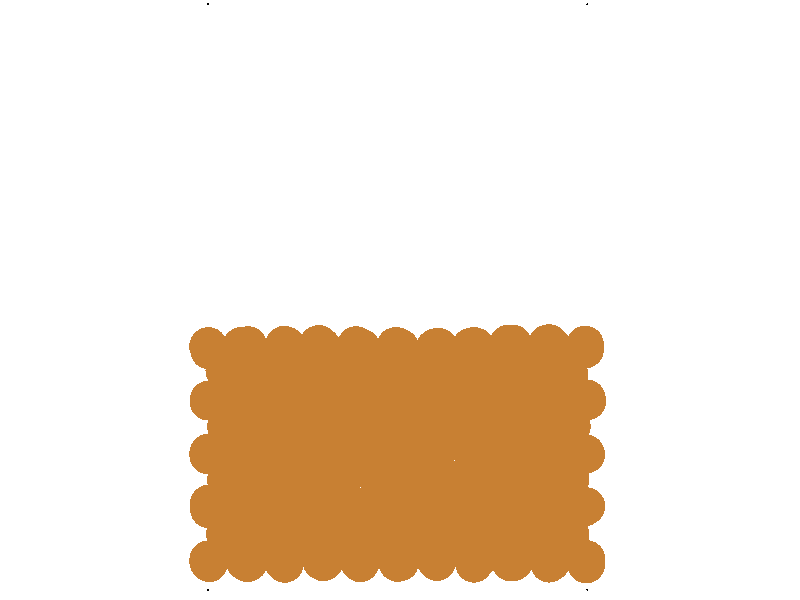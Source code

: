 #version 3.5;
#include "transforms.inc"
background { color rgb <1, 1, 1>}
camera {
  orthographic
  location <0, 1e+06, 0>
  direction <0, -2.02, 0>
  right <54.6697, 0, 0>
  up <0, 0, 41.0023>
  sky <0, 0, 41.0023>
  Axis_Rotate_Trans(<-0.57735, -0.57735, -0.57735>, 120)
  translate <0, 19.7985, 13.1307>
}
light_source {
  <0, 0, 0>
  color <1.5, 1.5, 1.5>
  shadowless
  parallel
  point_at <-1, 0, 0>
}
#macro SPRTCLE(pos, particleRadius, particleColor) // Macro for spherical particles
sphere { pos, particleRadius
         texture { pigment { color particleColor } }
}
#end
#macro DPRTCLE(pos, particleRadius, particleColor) // Macro for flat disc particles facing the camera
disc { pos, <1, 0, 0>, particleRadius
         texture { pigment { color particleColor } }
}
#end
#macro CPRTCLE(pos, particleRadius, particleColor) // Macro for cubic particles
box { pos - <particleRadius,particleRadius,particleRadius>, pos + <particleRadius,particleRadius,particleRadius>
         texture { pigment { color particleColor } }
}
#end
#macro SQPRTCLE(pos, particleRadius, particleColor) // Macro for flat square particles facing the camera
triangle { pos+<0, 1, 1>*particleRadius, pos+<0, -1, 1>*particleRadius, pos+<0, -1, -1>*particleRadius
         texture { pigment { color particleColor } }
}
triangle { pos+<0, 1, 1>*particleRadius, pos+<0, -1, -1>*particleRadius, pos+<0, 1, -1>*particleRadius
         texture { pigment { color particleColor } }
}
#end
#macro CYL(base, dir, cylRadius, cylColor) // Macro for cylinders
cylinder { base, base + dir, cylRadius
         texture { pigment { color cylColor } }
}
#end
SPRTCLE(<0, 0, 0>, 0.0759726, rgbt <0, 0, 0, 0>)
SPRTCLE(<25.9308, 0, 0>, 0.0759726, rgbt <0, 0, 0, 0>)
SPRTCLE(<25.9308, 0, 25.9308>, 0.0759726, rgbt <0, 0, 0, 0>)
SPRTCLE(<0, 0, 25.9308>, 0.0759726, rgbt <0, 0, 0, 0>)
SPRTCLE(<0, 40, 0>, 0.0759726, rgbt <0, 0, 0, 0>)
SPRTCLE(<25.9308, 40, 0>, 0.0759726, rgbt <0, 0, 0, 0>)
SPRTCLE(<25.9308, 40, 25.9308>, 0.0759726, rgbt <0, 0, 0, 0>)
SPRTCLE(<0, 40, 25.9308>, 0.0759726, rgbt <0, 0, 0, 0>)
SPRTCLE(<25.8367, 1.804, 0.0859837>, 1.28, rgbt <0.784314, 0.501961, 0.2, 0>)
SPRTCLE(<2.69177, 1.8544, 0.0559007>, 1.28, rgbt <0.784314, 0.501961, 0.2, 0>)
SPRTCLE(<5.319, 1.7172, 25.8555>, 1.28, rgbt <0.784314, 0.501961, 0.2, 0>)
SPRTCLE(<7.83356, 2.0889, 0.041787>, 1.28, rgbt <0.784314, 0.501961, 0.2, 0>)
SPRTCLE(<10.615, 1.8857, 0.0177891>, 1.28, rgbt <0.784314, 0.501961, 0.2, 0>)
SPRTCLE(<12.988, 2.0428, 0.0177911>, 1.28, rgbt <0.784314, 0.501961, 0.2, 0>)
SPRTCLE(<15.6227, 1.9935, 0.133129>, 1.28, rgbt <0.784314, 0.501961, 0.2, 0>)
SPRTCLE(<18.2483, 1.9881, 0.034396>, 1.28, rgbt <0.784314, 0.501961, 0.2, 0>)
SPRTCLE(<20.9103, 2.1074, 25.8741>, 1.28, rgbt <0.784314, 0.501961, 0.2, 0>)
SPRTCLE(<23.3428, 2.0775, 0.108294>, 1.28, rgbt <0.784314, 0.501961, 0.2, 0>)
SPRTCLE(<0.0851286, 1.806, 2.68339>, 1.28, rgbt <0.784314, 0.501961, 0.2, 0>)
SPRTCLE(<2.70062, 2.0947, 2.442>, 1.28, rgbt <0.784314, 0.501961, 0.2, 0>)
SPRTCLE(<5.1223, 2.0621, 2.58924>, 1.28, rgbt <0.784314, 0.501961, 0.2, 0>)
SPRTCLE(<7.71108, 1.8532, 2.80728>, 1.28, rgbt <0.784314, 0.501961, 0.2, 0>)
SPRTCLE(<10.4453, 1.8852, 2.66538>, 1.28, rgbt <0.784314, 0.501961, 0.2, 0>)
SPRTCLE(<13.0354, 1.9288, 2.65443>, 1.28, rgbt <0.784314, 0.501961, 0.2, 0>)
SPRTCLE(<15.4665, 2.0201, 2.73781>, 1.28, rgbt <0.784314, 0.501961, 0.2, 0>)
SPRTCLE(<18.2691, 1.9073, 2.53176>, 1.28, rgbt <0.784314, 0.501961, 0.2, 0>)
SPRTCLE(<20.9931, 1.927, 2.50951>, 1.28, rgbt <0.784314, 0.501961, 0.2, 0>)
SPRTCLE(<23.4366, 2.1202, 2.6667>, 1.28, rgbt <0.784314, 0.501961, 0.2, 0>)
SPRTCLE(<0.101887, 2.0796, 5.25657>, 1.28, rgbt <0.784314, 0.501961, 0.2, 0>)
SPRTCLE(<2.58117, 1.894, 5.11437>, 1.28, rgbt <0.784314, 0.501961, 0.2, 0>)
SPRTCLE(<5.04956, 1.9429, 5.1824>, 1.28, rgbt <0.784314, 0.501961, 0.2, 0>)
SPRTCLE(<7.81361, 1.7581, 5.2607>, 1.28, rgbt <0.784314, 0.501961, 0.2, 0>)
SPRTCLE(<10.5447, 2.0293, 5.30667>, 1.28, rgbt <0.784314, 0.501961, 0.2, 0>)
SPRTCLE(<13.084, 2.0574, 5.0193>, 1.28, rgbt <0.784314, 0.501961, 0.2, 0>)
SPRTCLE(<15.5818, 1.9232, 5.31643>, 1.28, rgbt <0.784314, 0.501961, 0.2, 0>)
SPRTCLE(<18.3035, 1.8996, 5.17396>, 1.28, rgbt <0.784314, 0.501961, 0.2, 0>)
SPRTCLE(<20.8538, 1.9335, 5.09963>, 1.28, rgbt <0.784314, 0.501961, 0.2, 0>)
SPRTCLE(<23.2906, 2.0961, 5.2416>, 1.28, rgbt <0.784314, 0.501961, 0.2, 0>)
SPRTCLE(<0.00346804, 2.051, 7.90625>, 1.28, rgbt <0.784314, 0.501961, 0.2, 0>)
SPRTCLE(<2.66832, 2.0141, 7.89042>, 1.28, rgbt <0.784314, 0.501961, 0.2, 0>)
SPRTCLE(<5.14422, 1.9606, 7.82058>, 1.28, rgbt <0.784314, 0.501961, 0.2, 0>)
SPRTCLE(<7.79718, 2.1126, 7.77934>, 1.28, rgbt <0.784314, 0.501961, 0.2, 0>)
SPRTCLE(<10.3986, 1.9293, 8.0066>, 1.28, rgbt <0.784314, 0.501961, 0.2, 0>)
SPRTCLE(<12.8272, 2.0288, 7.85302>, 1.28, rgbt <0.784314, 0.501961, 0.2, 0>)
SPRTCLE(<15.2346, 1.9903, 7.80725>, 1.28, rgbt <0.784314, 0.501961, 0.2, 0>)
SPRTCLE(<18.1321, 1.9583, 7.73896>, 1.28, rgbt <0.784314, 0.501961, 0.2, 0>)
SPRTCLE(<20.8187, 1.8646, 7.88423>, 1.28, rgbt <0.784314, 0.501961, 0.2, 0>)
SPRTCLE(<23.4249, 1.9354, 7.89472>, 1.28, rgbt <0.784314, 0.501961, 0.2, 0>)
SPRTCLE(<25.7581, 1.823, 10.4208>, 1.28, rgbt <0.784314, 0.501961, 0.2, 0>)
SPRTCLE(<2.42276, 1.9198, 10.4977>, 1.28, rgbt <0.784314, 0.501961, 0.2, 0>)
SPRTCLE(<5.05914, 1.7998, 10.4139>, 1.28, rgbt <0.784314, 0.501961, 0.2, 0>)
SPRTCLE(<7.94015, 2.1207, 10.4033>, 1.28, rgbt <0.784314, 0.501961, 0.2, 0>)
SPRTCLE(<10.4762, 2.0484, 10.3619>, 1.28, rgbt <0.784314, 0.501961, 0.2, 0>)
SPRTCLE(<13.0183, 1.9124, 10.3079>, 1.28, rgbt <0.784314, 0.501961, 0.2, 0>)
SPRTCLE(<15.6159, 2.1308, 10.378>, 1.28, rgbt <0.784314, 0.501961, 0.2, 0>)
SPRTCLE(<18.3397, 2.0665, 10.3406>, 1.28, rgbt <0.784314, 0.501961, 0.2, 0>)
SPRTCLE(<20.7597, 2.0037, 10.3101>, 1.28, rgbt <0.784314, 0.501961, 0.2, 0>)
SPRTCLE(<23.2396, 1.9358, 10.3517>, 1.28, rgbt <0.784314, 0.501961, 0.2, 0>)
SPRTCLE(<0.0819689, 1.97, 13.0275>, 1.28, rgbt <0.784314, 0.501961, 0.2, 0>)
SPRTCLE(<2.52048, 1.8583, 13.1376>, 1.28, rgbt <0.784314, 0.501961, 0.2, 0>)
SPRTCLE(<4.98287, 1.8204, 12.9612>, 1.28, rgbt <0.784314, 0.501961, 0.2, 0>)
SPRTCLE(<7.62727, 1.972, 12.9547>, 1.28, rgbt <0.784314, 0.501961, 0.2, 0>)
SPRTCLE(<10.3288, 2.1179, 13.1532>, 1.28, rgbt <0.784314, 0.501961, 0.2, 0>)
SPRTCLE(<12.9072, 1.9924, 13.01>, 1.28, rgbt <0.784314, 0.501961, 0.2, 0>)
SPRTCLE(<15.5407, 2.1142, 13.0611>, 1.28, rgbt <0.784314, 0.501961, 0.2, 0>)
SPRTCLE(<18.1867, 2.0646, 12.9215>, 1.28, rgbt <0.784314, 0.501961, 0.2, 0>)
SPRTCLE(<20.6927, 2.0271, 12.8406>, 1.28, rgbt <0.784314, 0.501961, 0.2, 0>)
SPRTCLE(<23.3761, 1.9046, 13.1241>, 1.28, rgbt <0.784314, 0.501961, 0.2, 0>)
SPRTCLE(<25.9186, 2.004, 15.6782>, 1.28, rgbt <0.784314, 0.501961, 0.2, 0>)
SPRTCLE(<2.56892, 1.9896, 15.6969>, 1.28, rgbt <0.784314, 0.501961, 0.2, 0>)
SPRTCLE(<5.15519, 2.0921, 15.607>, 1.28, rgbt <0.784314, 0.501961, 0.2, 0>)
SPRTCLE(<7.85444, 2.0016, 15.5773>, 1.28, rgbt <0.784314, 0.501961, 0.2, 0>)
SPRTCLE(<10.463, 1.8837, 15.6713>, 1.28, rgbt <0.784314, 0.501961, 0.2, 0>)
SPRTCLE(<13.1216, 2.1673, 15.5652>, 1.28, rgbt <0.784314, 0.501961, 0.2, 0>)
SPRTCLE(<15.6271, 2.0877, 15.5993>, 1.28, rgbt <0.784314, 0.501961, 0.2, 0>)
SPRTCLE(<18.2433, 1.9919, 15.5537>, 1.28, rgbt <0.784314, 0.501961, 0.2, 0>)
SPRTCLE(<20.8072, 2.2393, 15.4004>, 1.28, rgbt <0.784314, 0.501961, 0.2, 0>)
SPRTCLE(<23.3868, 1.9247, 15.5976>, 1.28, rgbt <0.784314, 0.501961, 0.2, 0>)
SPRTCLE(<0.158073, 2.0294, 18.2598>, 1.28, rgbt <0.784314, 0.501961, 0.2, 0>)
SPRTCLE(<2.67006, 1.9562, 18.2078>, 1.28, rgbt <0.784314, 0.501961, 0.2, 0>)
SPRTCLE(<5.21883, 1.9825, 18.3747>, 1.28, rgbt <0.784314, 0.501961, 0.2, 0>)
SPRTCLE(<7.78162, 1.919, 18.1916>, 1.28, rgbt <0.784314, 0.501961, 0.2, 0>)
SPRTCLE(<10.3704, 1.9197, 18.145>, 1.28, rgbt <0.784314, 0.501961, 0.2, 0>)
SPRTCLE(<13.0194, 1.9663, 18.1951>, 1.28, rgbt <0.784314, 0.501961, 0.2, 0>)
SPRTCLE(<15.6558, 2.2595, 18.2163>, 1.28, rgbt <0.784314, 0.501961, 0.2, 0>)
SPRTCLE(<18.1494, 2.0297, 18.2697>, 1.28, rgbt <0.784314, 0.501961, 0.2, 0>)
SPRTCLE(<20.7867, 1.8904, 18.2378>, 1.28, rgbt <0.784314, 0.501961, 0.2, 0>)
SPRTCLE(<23.4416, 1.7662, 18.1894>, 1.28, rgbt <0.784314, 0.501961, 0.2, 0>)
SPRTCLE(<25.9104, 2.0369, 21.0013>, 1.28, rgbt <0.784314, 0.501961, 0.2, 0>)
SPRTCLE(<2.65613, 2.0296, 20.9197>, 1.28, rgbt <0.784314, 0.501961, 0.2, 0>)
SPRTCLE(<5.20504, 1.8726, 20.866>, 1.28, rgbt <0.784314, 0.501961, 0.2, 0>)
SPRTCLE(<7.7486, 1.939, 20.8009>, 1.28, rgbt <0.784314, 0.501961, 0.2, 0>)
SPRTCLE(<10.1705, 1.8912, 20.8047>, 1.28, rgbt <0.784314, 0.501961, 0.2, 0>)
SPRTCLE(<12.9453, 2.1066, 20.648>, 1.28, rgbt <0.784314, 0.501961, 0.2, 0>)
SPRTCLE(<15.6007, 2.0109, 20.8683>, 1.28, rgbt <0.784314, 0.501961, 0.2, 0>)
SPRTCLE(<18.2353, 1.9305, 20.9518>, 1.28, rgbt <0.784314, 0.501961, 0.2, 0>)
SPRTCLE(<20.7113, 1.8735, 20.8453>, 1.28, rgbt <0.784314, 0.501961, 0.2, 0>)
SPRTCLE(<23.3727, 1.8645, 20.6709>, 1.28, rgbt <0.784314, 0.501961, 0.2, 0>)
SPRTCLE(<25.7404, 1.9398, 23.4528>, 1.28, rgbt <0.784314, 0.501961, 0.2, 0>)
SPRTCLE(<2.53457, 1.8866, 23.489>, 1.28, rgbt <0.784314, 0.501961, 0.2, 0>)
SPRTCLE(<5.32625, 1.9496, 23.4082>, 1.28, rgbt <0.784314, 0.501961, 0.2, 0>)
SPRTCLE(<7.77863, 2.0568, 23.2942>, 1.28, rgbt <0.784314, 0.501961, 0.2, 0>)
SPRTCLE(<10.3635, 2.0926, 23.3038>, 1.28, rgbt <0.784314, 0.501961, 0.2, 0>)
SPRTCLE(<12.9191, 2.1306, 23.3361>, 1.28, rgbt <0.784314, 0.501961, 0.2, 0>)
SPRTCLE(<15.5363, 1.9597, 23.4059>, 1.28, rgbt <0.784314, 0.501961, 0.2, 0>)
SPRTCLE(<18.171, 2.0118, 23.3415>, 1.28, rgbt <0.784314, 0.501961, 0.2, 0>)
SPRTCLE(<20.6891, 2.1161, 23.2909>, 1.28, rgbt <0.784314, 0.501961, 0.2, 0>)
SPRTCLE(<23.3092, 1.7722, 23.3258>, 1.28, rgbt <0.784314, 0.501961, 0.2, 0>)
SPRTCLE(<1.37281, 3.833, 1.15752>, 1.28, rgbt <0.784314, 0.501961, 0.2, 0>)
SPRTCLE(<3.97821, 3.8036, 1.23369>, 1.28, rgbt <0.784314, 0.501961, 0.2, 0>)
SPRTCLE(<6.43564, 3.8164, 1.37174>, 1.28, rgbt <0.784314, 0.501961, 0.2, 0>)
SPRTCLE(<9.10646, 3.6603, 1.41188>, 1.28, rgbt <0.784314, 0.501961, 0.2, 0>)
SPRTCLE(<11.6111, 3.6431, 1.43408>, 1.28, rgbt <0.784314, 0.501961, 0.2, 0>)
SPRTCLE(<14.1456, 3.6614, 1.36877>, 1.28, rgbt <0.784314, 0.501961, 0.2, 0>)
SPRTCLE(<16.7703, 3.7261, 1.4184>, 1.28, rgbt <0.784314, 0.501961, 0.2, 0>)
SPRTCLE(<19.4431, 3.8103, 1.28633>, 1.28, rgbt <0.784314, 0.501961, 0.2, 0>)
SPRTCLE(<22.2194, 3.9023, 1.29864>, 1.28, rgbt <0.784314, 0.501961, 0.2, 0>)
SPRTCLE(<24.8994, 4.0143, 1.26393>, 1.28, rgbt <0.784314, 0.501961, 0.2, 0>)
SPRTCLE(<1.44527, 3.8453, 3.84416>, 1.28, rgbt <0.784314, 0.501961, 0.2, 0>)
SPRTCLE(<3.95676, 3.7643, 3.91392>, 1.28, rgbt <0.784314, 0.501961, 0.2, 0>)
SPRTCLE(<6.66268, 3.8225, 3.92434>, 1.28, rgbt <0.784314, 0.501961, 0.2, 0>)
SPRTCLE(<9.22393, 3.7059, 4.01524>, 1.28, rgbt <0.784314, 0.501961, 0.2, 0>)
SPRTCLE(<11.7739, 3.8279, 3.99724>, 1.28, rgbt <0.784314, 0.501961, 0.2, 0>)
SPRTCLE(<14.2218, 3.8381, 3.90059>, 1.28, rgbt <0.784314, 0.501961, 0.2, 0>)
SPRTCLE(<16.8776, 3.5024, 3.95098>, 1.28, rgbt <0.784314, 0.501961, 0.2, 0>)
SPRTCLE(<19.5392, 3.6941, 3.86772>, 1.28, rgbt <0.784314, 0.501961, 0.2, 0>)
SPRTCLE(<22.0541, 3.9125, 3.87681>, 1.28, rgbt <0.784314, 0.501961, 0.2, 0>)
SPRTCLE(<24.7988, 3.8835, 3.94724>, 1.28, rgbt <0.784314, 0.501961, 0.2, 0>)
SPRTCLE(<1.30463, 3.9452, 6.41609>, 1.28, rgbt <0.784314, 0.501961, 0.2, 0>)
SPRTCLE(<3.83583, 3.9493, 6.48129>, 1.28, rgbt <0.784314, 0.501961, 0.2, 0>)
SPRTCLE(<6.57376, 3.846, 6.46565>, 1.28, rgbt <0.784314, 0.501961, 0.2, 0>)
SPRTCLE(<9.28494, 3.7657, 6.5991>, 1.28, rgbt <0.784314, 0.501961, 0.2, 0>)
SPRTCLE(<11.696, 3.8697, 6.62094>, 1.28, rgbt <0.784314, 0.501961, 0.2, 0>)
SPRTCLE(<14.2578, 3.9129, 6.52558>, 1.28, rgbt <0.784314, 0.501961, 0.2, 0>)
SPRTCLE(<16.832, 3.643, 6.53331>, 1.28, rgbt <0.784314, 0.501961, 0.2, 0>)
SPRTCLE(<19.4329, 3.6788, 6.50433>, 1.28, rgbt <0.784314, 0.501961, 0.2, 0>)
SPRTCLE(<22.0909, 3.7903, 6.46476>, 1.28, rgbt <0.784314, 0.501961, 0.2, 0>)
SPRTCLE(<24.6433, 3.8306, 6.51273>, 1.28, rgbt <0.784314, 0.501961, 0.2, 0>)
SPRTCLE(<1.3017, 3.7281, 9.1973>, 1.28, rgbt <0.784314, 0.501961, 0.2, 0>)
SPRTCLE(<3.81844, 3.8296, 9.04581>, 1.28, rgbt <0.784314, 0.501961, 0.2, 0>)
SPRTCLE(<6.50719, 3.9444, 9.01542>, 1.28, rgbt <0.784314, 0.501961, 0.2, 0>)
SPRTCLE(<9.18295, 3.895, 9.06411>, 1.28, rgbt <0.784314, 0.501961, 0.2, 0>)
SPRTCLE(<11.6446, 3.8587, 9.20197>, 1.28, rgbt <0.784314, 0.501961, 0.2, 0>)
SPRTCLE(<14.2488, 3.8792, 9.00046>, 1.28, rgbt <0.784314, 0.501961, 0.2, 0>)
SPRTCLE(<16.7904, 3.7785, 8.97691>, 1.28, rgbt <0.784314, 0.501961, 0.2, 0>)
SPRTCLE(<19.3508, 3.8399, 9.00522>, 1.28, rgbt <0.784314, 0.501961, 0.2, 0>)
SPRTCLE(<21.9488, 3.7802, 8.92494>, 1.28, rgbt <0.784314, 0.501961, 0.2, 0>)
SPRTCLE(<24.6348, 3.9575, 9.1002>, 1.28, rgbt <0.784314, 0.501961, 0.2, 0>)
SPRTCLE(<1.33236, 3.8525, 11.7036>, 1.28, rgbt <0.784314, 0.501961, 0.2, 0>)
SPRTCLE(<3.84247, 3.6277, 11.6084>, 1.28, rgbt <0.784314, 0.501961, 0.2, 0>)
SPRTCLE(<6.45123, 3.729, 11.6765>, 1.28, rgbt <0.784314, 0.501961, 0.2, 0>)
SPRTCLE(<9.15791, 3.7849, 11.7364>, 1.28, rgbt <0.784314, 0.501961, 0.2, 0>)
SPRTCLE(<11.6454, 3.7584, 11.7191>, 1.28, rgbt <0.784314, 0.501961, 0.2, 0>)
SPRTCLE(<14.1649, 3.7768, 11.5738>, 1.28, rgbt <0.784314, 0.501961, 0.2, 0>)
SPRTCLE(<16.883, 3.9408, 11.6968>, 1.28, rgbt <0.784314, 0.501961, 0.2, 0>)
SPRTCLE(<19.4712, 3.7506, 11.5673>, 1.28, rgbt <0.784314, 0.501961, 0.2, 0>)
SPRTCLE(<22.1576, 3.7741, 11.7708>, 1.28, rgbt <0.784314, 0.501961, 0.2, 0>)
SPRTCLE(<24.618, 3.611, 11.6349>, 1.28, rgbt <0.784314, 0.501961, 0.2, 0>)
SPRTCLE(<1.19301, 3.793, 14.2896>, 1.28, rgbt <0.784314, 0.501961, 0.2, 0>)
SPRTCLE(<3.60445, 3.7449, 14.3142>, 1.28, rgbt <0.784314, 0.501961, 0.2, 0>)
SPRTCLE(<6.44091, 3.6897, 14.3211>, 1.28, rgbt <0.784314, 0.501961, 0.2, 0>)
SPRTCLE(<8.99515, 3.755, 14.2416>, 1.28, rgbt <0.784314, 0.501961, 0.2, 0>)
SPRTCLE(<11.7531, 3.7898, 14.3834>, 1.28, rgbt <0.784314, 0.501961, 0.2, 0>)
SPRTCLE(<14.313, 3.8219, 14.1766>, 1.28, rgbt <0.784314, 0.501961, 0.2, 0>)
SPRTCLE(<17.0158, 3.8616, 14.1213>, 1.28, rgbt <0.784314, 0.501961, 0.2, 0>)
SPRTCLE(<19.4313, 3.8828, 14.2919>, 1.28, rgbt <0.784314, 0.501961, 0.2, 0>)
SPRTCLE(<22.201, 3.8315, 14.2602>, 1.28, rgbt <0.784314, 0.501961, 0.2, 0>)
SPRTCLE(<24.6944, 3.6549, 14.2944>, 1.28, rgbt <0.784314, 0.501961, 0.2, 0>)
SPRTCLE(<1.32638, 3.6596, 16.9799>, 1.28, rgbt <0.784314, 0.501961, 0.2, 0>)
SPRTCLE(<3.91931, 3.7955, 17.1211>, 1.28, rgbt <0.784314, 0.501961, 0.2, 0>)
SPRTCLE(<6.50587, 3.7888, 16.9365>, 1.28, rgbt <0.784314, 0.501961, 0.2, 0>)
SPRTCLE(<9.14193, 3.8498, 16.8309>, 1.28, rgbt <0.784314, 0.501961, 0.2, 0>)
SPRTCLE(<11.6625, 3.6967, 16.8714>, 1.28, rgbt <0.784314, 0.501961, 0.2, 0>)
SPRTCLE(<14.2975, 3.8641, 16.9952>, 1.28, rgbt <0.784314, 0.501961, 0.2, 0>)
SPRTCLE(<16.8518, 3.9603, 16.7201>, 1.28, rgbt <0.784314, 0.501961, 0.2, 0>)
SPRTCLE(<19.5168, 3.7053, 16.9271>, 1.28, rgbt <0.784314, 0.501961, 0.2, 0>)
SPRTCLE(<22.0196, 3.6789, 16.8979>, 1.28, rgbt <0.784314, 0.501961, 0.2, 0>)
SPRTCLE(<24.6317, 3.7663, 16.9435>, 1.28, rgbt <0.784314, 0.501961, 0.2, 0>)
SPRTCLE(<1.38809, 3.8094, 19.5702>, 1.28, rgbt <0.784314, 0.501961, 0.2, 0>)
SPRTCLE(<3.81975, 3.7491, 19.643>, 1.28, rgbt <0.784314, 0.501961, 0.2, 0>)
SPRTCLE(<6.36234, 3.9289, 19.4139>, 1.28, rgbt <0.784314, 0.501961, 0.2, 0>)
SPRTCLE(<9.05256, 3.7359, 19.4498>, 1.28, rgbt <0.784314, 0.501961, 0.2, 0>)
SPRTCLE(<11.6422, 3.7635, 19.527>, 1.28, rgbt <0.784314, 0.501961, 0.2, 0>)
SPRTCLE(<14.2313, 3.9438, 19.5413>, 1.28, rgbt <0.784314, 0.501961, 0.2, 0>)
SPRTCLE(<16.8964, 3.9261, 19.5757>, 1.28, rgbt <0.784314, 0.501961, 0.2, 0>)
SPRTCLE(<19.5303, 3.8634, 19.5263>, 1.28, rgbt <0.784314, 0.501961, 0.2, 0>)
SPRTCLE(<22.1282, 3.7643, 19.4571>, 1.28, rgbt <0.784314, 0.501961, 0.2, 0>)
SPRTCLE(<24.7398, 3.7657, 19.457>, 1.28, rgbt <0.784314, 0.501961, 0.2, 0>)
SPRTCLE(<1.25263, 3.7576, 22.2344>, 1.28, rgbt <0.784314, 0.501961, 0.2, 0>)
SPRTCLE(<3.83965, 3.7877, 22.107>, 1.28, rgbt <0.784314, 0.501961, 0.2, 0>)
SPRTCLE(<6.54661, 3.8745, 21.9565>, 1.28, rgbt <0.784314, 0.501961, 0.2, 0>)
SPRTCLE(<9.13863, 3.8066, 22.1083>, 1.28, rgbt <0.784314, 0.501961, 0.2, 0>)
SPRTCLE(<11.5781, 3.9044, 21.9529>, 1.28, rgbt <0.784314, 0.501961, 0.2, 0>)
SPRTCLE(<14.3312, 3.7878, 22.168>, 1.28, rgbt <0.784314, 0.501961, 0.2, 0>)
SPRTCLE(<16.9244, 3.9048, 22.0507>, 1.28, rgbt <0.784314, 0.501961, 0.2, 0>)
SPRTCLE(<19.4537, 3.8231, 22.0262>, 1.28, rgbt <0.784314, 0.501961, 0.2, 0>)
SPRTCLE(<22.0522, 3.7542, 22.006>, 1.28, rgbt <0.784314, 0.501961, 0.2, 0>)
SPRTCLE(<24.541, 3.7749, 22.057>, 1.28, rgbt <0.784314, 0.501961, 0.2, 0>)
SPRTCLE(<1.21829, 3.7624, 24.694>, 1.28, rgbt <0.784314, 0.501961, 0.2, 0>)
SPRTCLE(<3.87773, 3.7224, 24.613>, 1.28, rgbt <0.784314, 0.501961, 0.2, 0>)
SPRTCLE(<6.35882, 3.7372, 24.7825>, 1.28, rgbt <0.784314, 0.501961, 0.2, 0>)
SPRTCLE(<9.12953, 3.9314, 24.7504>, 1.28, rgbt <0.784314, 0.501961, 0.2, 0>)
SPRTCLE(<11.7015, 3.8473, 24.491>, 1.28, rgbt <0.784314, 0.501961, 0.2, 0>)
SPRTCLE(<14.3868, 3.7973, 24.6058>, 1.28, rgbt <0.784314, 0.501961, 0.2, 0>)
SPRTCLE(<16.8995, 3.9098, 24.639>, 1.28, rgbt <0.784314, 0.501961, 0.2, 0>)
SPRTCLE(<19.5782, 3.8768, 24.7553>, 1.28, rgbt <0.784314, 0.501961, 0.2, 0>)
SPRTCLE(<22.2344, 3.7887, 24.6117>, 1.28, rgbt <0.784314, 0.501961, 0.2, 0>)
SPRTCLE(<24.6146, 3.7918, 24.5244>, 1.28, rgbt <0.784314, 0.501961, 0.2, 0>)
SPRTCLE(<0.241625, 5.7095, 25.8715>, 1.28, rgbt <0.784314, 0.501961, 0.2, 0>)
SPRTCLE(<2.71021, 5.649, 0.0692139>, 1.28, rgbt <0.784314, 0.501961, 0.2, 0>)
SPRTCLE(<5.10921, 5.7512, 0.0368612>, 1.28, rgbt <0.784314, 0.501961, 0.2, 0>)
SPRTCLE(<7.88038, 5.4842, 0.0712075>, 1.28, rgbt <0.784314, 0.501961, 0.2, 0>)
SPRTCLE(<10.5191, 5.523, 0.234005>, 1.28, rgbt <0.784314, 0.501961, 0.2, 0>)
SPRTCLE(<13.0132, 5.6123, 25.7396>, 1.28, rgbt <0.784314, 0.501961, 0.2, 0>)
SPRTCLE(<15.5717, 5.5478, 0.149864>, 1.28, rgbt <0.784314, 0.501961, 0.2, 0>)
SPRTCLE(<18.1236, 5.7239, 25.8082>, 1.28, rgbt <0.784314, 0.501961, 0.2, 0>)
SPRTCLE(<20.7858, 5.895, 0.0634592>, 1.28, rgbt <0.784314, 0.501961, 0.2, 0>)
SPRTCLE(<23.4071, 5.7025, 25.8171>, 1.28, rgbt <0.784314, 0.501961, 0.2, 0>)
SPRTCLE(<0.0498184, 5.5342, 2.76297>, 1.28, rgbt <0.784314, 0.501961, 0.2, 0>)
SPRTCLE(<2.81382, 5.6786, 2.68101>, 1.28, rgbt <0.784314, 0.501961, 0.2, 0>)
SPRTCLE(<5.20547, 5.7882, 2.52048>, 1.28, rgbt <0.784314, 0.501961, 0.2, 0>)
SPRTCLE(<7.80302, 5.694, 2.72244>, 1.28, rgbt <0.784314, 0.501961, 0.2, 0>)
SPRTCLE(<10.2614, 5.5662, 2.6167>, 1.28, rgbt <0.784314, 0.501961, 0.2, 0>)
SPRTCLE(<13.016, 5.5338, 2.54348>, 1.28, rgbt <0.784314, 0.501961, 0.2, 0>)
SPRTCLE(<15.5892, 5.4302, 2.66449>, 1.28, rgbt <0.784314, 0.501961, 0.2, 0>)
SPRTCLE(<18.1602, 5.6835, 2.50116>, 1.28, rgbt <0.784314, 0.501961, 0.2, 0>)
SPRTCLE(<20.7558, 5.7477, 2.61221>, 1.28, rgbt <0.784314, 0.501961, 0.2, 0>)
SPRTCLE(<23.4544, 5.6501, 2.63068>, 1.28, rgbt <0.784314, 0.501961, 0.2, 0>)
SPRTCLE(<0.0147411, 5.7143, 5.25343>, 1.28, rgbt <0.784314, 0.501961, 0.2, 0>)
SPRTCLE(<2.5153, 5.7825, 5.28439>, 1.28, rgbt <0.784314, 0.501961, 0.2, 0>)
SPRTCLE(<5.13528, 5.5888, 5.26328>, 1.28, rgbt <0.784314, 0.501961, 0.2, 0>)
SPRTCLE(<7.81178, 5.6126, 5.19286>, 1.28, rgbt <0.784314, 0.501961, 0.2, 0>)
SPRTCLE(<10.4794, 5.5812, 5.26755>, 1.28, rgbt <0.784314, 0.501961, 0.2, 0>)
SPRTCLE(<13.048, 5.6722, 5.11889>, 1.28, rgbt <0.784314, 0.501961, 0.2, 0>)
SPRTCLE(<15.8201, 5.4019, 5.19627>, 1.28, rgbt <0.784314, 0.501961, 0.2, 0>)
SPRTCLE(<18.2465, 5.4036, 5.21709>, 1.28, rgbt <0.784314, 0.501961, 0.2, 0>)
SPRTCLE(<20.7226, 5.6822, 5.08302>, 1.28, rgbt <0.784314, 0.501961, 0.2, 0>)
SPRTCLE(<23.2751, 5.657, 5.14425>, 1.28, rgbt <0.784314, 0.501961, 0.2, 0>)
SPRTCLE(<0.00736922, 5.6018, 7.84324>, 1.28, rgbt <0.784314, 0.501961, 0.2, 0>)
SPRTCLE(<2.54364, 5.7351, 7.85792>, 1.28, rgbt <0.784314, 0.501961, 0.2, 0>)
SPRTCLE(<5.16079, 5.6028, 7.93488>, 1.28, rgbt <0.784314, 0.501961, 0.2, 0>)
SPRTCLE(<7.84291, 5.6989, 7.7742>, 1.28, rgbt <0.784314, 0.501961, 0.2, 0>)
SPRTCLE(<10.3716, 5.7328, 7.80041>, 1.28, rgbt <0.784314, 0.501961, 0.2, 0>)
SPRTCLE(<13.0007, 5.792, 7.66181>, 1.28, rgbt <0.784314, 0.501961, 0.2, 0>)
SPRTCLE(<15.5579, 5.6527, 7.83539>, 1.28, rgbt <0.784314, 0.501961, 0.2, 0>)
SPRTCLE(<18.0551, 5.5789, 7.76895>, 1.28, rgbt <0.784314, 0.501961, 0.2, 0>)
SPRTCLE(<20.4721, 5.4498, 7.61723>, 1.28, rgbt <0.784314, 0.501961, 0.2, 0>)
SPRTCLE(<23.2328, 5.7825, 7.66502>, 1.28, rgbt <0.784314, 0.501961, 0.2, 0>)
SPRTCLE(<0.11049, 5.5172, 10.481>, 1.28, rgbt <0.784314, 0.501961, 0.2, 0>)
SPRTCLE(<2.67256, 5.5056, 10.5551>, 1.28, rgbt <0.784314, 0.501961, 0.2, 0>)
SPRTCLE(<5.18213, 5.5263, 10.4826>, 1.28, rgbt <0.784314, 0.501961, 0.2, 0>)
SPRTCLE(<7.88035, 5.5599, 10.4714>, 1.28, rgbt <0.784314, 0.501961, 0.2, 0>)
SPRTCLE(<10.3676, 5.6567, 10.4906>, 1.28, rgbt <0.784314, 0.501961, 0.2, 0>)
SPRTCLE(<13.0146, 5.6684, 10.4124>, 1.28, rgbt <0.784314, 0.501961, 0.2, 0>)
SPRTCLE(<15.5868, 5.6533, 10.4875>, 1.28, rgbt <0.784314, 0.501961, 0.2, 0>)
SPRTCLE(<18.2736, 5.7032, 10.3338>, 1.28, rgbt <0.784314, 0.501961, 0.2, 0>)
SPRTCLE(<20.8444, 5.6298, 10.3078>, 1.28, rgbt <0.784314, 0.501961, 0.2, 0>)
SPRTCLE(<23.2021, 5.5965, 10.3465>, 1.28, rgbt <0.784314, 0.501961, 0.2, 0>)
SPRTCLE(<25.8277, 5.5561, 13.0162>, 1.28, rgbt <0.784314, 0.501961, 0.2, 0>)
SPRTCLE(<2.57507, 5.6198, 13.1091>, 1.28, rgbt <0.784314, 0.501961, 0.2, 0>)
SPRTCLE(<5.22685, 5.5124, 13.0853>, 1.28, rgbt <0.784314, 0.501961, 0.2, 0>)
SPRTCLE(<7.71258, 5.5757, 12.9522>, 1.28, rgbt <0.784314, 0.501961, 0.2, 0>)
SPRTCLE(<10.3203, 5.5892, 13.0059>, 1.28, rgbt <0.784314, 0.501961, 0.2, 0>)
SPRTCLE(<12.8736, 5.6082, 12.9475>, 1.28, rgbt <0.784314, 0.501961, 0.2, 0>)
SPRTCLE(<15.5321, 5.7204, 13.0679>, 1.28, rgbt <0.784314, 0.501961, 0.2, 0>)
SPRTCLE(<18.1803, 5.6878, 12.9563>, 1.28, rgbt <0.784314, 0.501961, 0.2, 0>)
SPRTCLE(<20.8686, 5.6281, 12.8975>, 1.28, rgbt <0.784314, 0.501961, 0.2, 0>)
SPRTCLE(<23.3098, 5.6596, 12.9164>, 1.28, rgbt <0.784314, 0.501961, 0.2, 0>)
SPRTCLE(<0.0462503, 5.7312, 15.6794>, 1.28, rgbt <0.784314, 0.501961, 0.2, 0>)
SPRTCLE(<2.56522, 5.7616, 15.5392>, 1.28, rgbt <0.784314, 0.501961, 0.2, 0>)
SPRTCLE(<5.17381, 5.5172, 15.4796>, 1.28, rgbt <0.784314, 0.501961, 0.2, 0>)
SPRTCLE(<7.8189, 5.6103, 15.558>, 1.28, rgbt <0.784314, 0.501961, 0.2, 0>)
SPRTCLE(<10.3264, 5.7322, 15.6397>, 1.28, rgbt <0.784314, 0.501961, 0.2, 0>)
SPRTCLE(<12.9243, 5.4675, 15.5052>, 1.28, rgbt <0.784314, 0.501961, 0.2, 0>)
SPRTCLE(<15.5922, 5.6503, 15.5458>, 1.28, rgbt <0.784314, 0.501961, 0.2, 0>)
SPRTCLE(<18.1666, 5.6563, 15.4212>, 1.28, rgbt <0.784314, 0.501961, 0.2, 0>)
SPRTCLE(<20.8118, 5.6044, 15.613>, 1.28, rgbt <0.784314, 0.501961, 0.2, 0>)
SPRTCLE(<23.3517, 5.6176, 15.5483>, 1.28, rgbt <0.784314, 0.501961, 0.2, 0>)
SPRTCLE(<0.0688274, 5.667, 18.2272>, 1.28, rgbt <0.784314, 0.501961, 0.2, 0>)
SPRTCLE(<2.62386, 5.5043, 18.2091>, 1.28, rgbt <0.784314, 0.501961, 0.2, 0>)
SPRTCLE(<5.19509, 5.7736, 18.0594>, 1.28, rgbt <0.784314, 0.501961, 0.2, 0>)
SPRTCLE(<7.84438, 5.6831, 18.0225>, 1.28, rgbt <0.784314, 0.501961, 0.2, 0>)
SPRTCLE(<10.4511, 5.5283, 18.0747>, 1.28, rgbt <0.784314, 0.501961, 0.2, 0>)
SPRTCLE(<12.9173, 5.6227, 18.1348>, 1.28, rgbt <0.784314, 0.501961, 0.2, 0>)
SPRTCLE(<15.4558, 5.5952, 18.1506>, 1.28, rgbt <0.784314, 0.501961, 0.2, 0>)
SPRTCLE(<18.1475, 5.6426, 18.0268>, 1.28, rgbt <0.784314, 0.501961, 0.2, 0>)
SPRTCLE(<20.8564, 5.807, 18.3033>, 1.28, rgbt <0.784314, 0.501961, 0.2, 0>)
SPRTCLE(<23.4365, 5.6311, 18.0904>, 1.28, rgbt <0.784314, 0.501961, 0.2, 0>)
SPRTCLE(<25.774, 5.5678, 20.7383>, 1.28, rgbt <0.784314, 0.501961, 0.2, 0>)
SPRTCLE(<2.52714, 5.5736, 20.7726>, 1.28, rgbt <0.784314, 0.501961, 0.2, 0>)
SPRTCLE(<5.00655, 5.6153, 20.7613>, 1.28, rgbt <0.784314, 0.501961, 0.2, 0>)
SPRTCLE(<7.73535, 5.7082, 20.6365>, 1.28, rgbt <0.784314, 0.501961, 0.2, 0>)
SPRTCLE(<10.3541, 5.6111, 20.6932>, 1.28, rgbt <0.784314, 0.501961, 0.2, 0>)
SPRTCLE(<13.0047, 5.5787, 20.6163>, 1.28, rgbt <0.784314, 0.501961, 0.2, 0>)
SPRTCLE(<15.7226, 5.7546, 20.9414>, 1.28, rgbt <0.784314, 0.501961, 0.2, 0>)
SPRTCLE(<18.1987, 5.7274, 20.9093>, 1.28, rgbt <0.784314, 0.501961, 0.2, 0>)
SPRTCLE(<20.7855, 5.5899, 20.8624>, 1.28, rgbt <0.784314, 0.501961, 0.2, 0>)
SPRTCLE(<23.2682, 5.6883, 20.7573>, 1.28, rgbt <0.784314, 0.501961, 0.2, 0>)
SPRTCLE(<0.0218454, 5.6404, 23.4023>, 1.28, rgbt <0.784314, 0.501961, 0.2, 0>)
SPRTCLE(<2.52928, 5.6194, 23.3911>, 1.28, rgbt <0.784314, 0.501961, 0.2, 0>)
SPRTCLE(<5.246, 5.5475, 23.3424>, 1.28, rgbt <0.784314, 0.501961, 0.2, 0>)
SPRTCLE(<7.80958, 5.603, 23.2915>, 1.28, rgbt <0.784314, 0.501961, 0.2, 0>)
SPRTCLE(<10.3593, 5.621, 23.5154>, 1.28, rgbt <0.784314, 0.501961, 0.2, 0>)
SPRTCLE(<12.9459, 5.6251, 23.1729>, 1.28, rgbt <0.784314, 0.501961, 0.2, 0>)
SPRTCLE(<15.5227, 5.8347, 23.4826>, 1.28, rgbt <0.784314, 0.501961, 0.2, 0>)
SPRTCLE(<18.0518, 5.7264, 23.3447>, 1.28, rgbt <0.784314, 0.501961, 0.2, 0>)
SPRTCLE(<20.7726, 5.5453, 23.541>, 1.28, rgbt <0.784314, 0.501961, 0.2, 0>)
SPRTCLE(<23.3935, 5.6107, 23.2419>, 1.28, rgbt <0.784314, 0.501961, 0.2, 0>)
SPRTCLE(<1.42424, 7.5071, 1.22771>, 1.28, rgbt <0.784314, 0.501961, 0.2, 0>)
SPRTCLE(<3.9433, 7.5122, 1.28863>, 1.28, rgbt <0.784314, 0.501961, 0.2, 0>)
SPRTCLE(<6.51247, 7.3794, 1.33012>, 1.28, rgbt <0.784314, 0.501961, 0.2, 0>)
SPRTCLE(<9.1038, 7.3808, 1.46551>, 1.28, rgbt <0.784314, 0.501961, 0.2, 0>)
SPRTCLE(<11.7157, 7.3031, 1.34407>, 1.28, rgbt <0.784314, 0.501961, 0.2, 0>)
SPRTCLE(<14.3379, 7.4378, 1.2612>, 1.28, rgbt <0.784314, 0.501961, 0.2, 0>)
SPRTCLE(<16.9727, 7.4399, 1.42051>, 1.28, rgbt <0.784314, 0.501961, 0.2, 0>)
SPRTCLE(<19.4618, 7.47, 1.26528>, 1.28, rgbt <0.784314, 0.501961, 0.2, 0>)
SPRTCLE(<22.1042, 7.6681, 1.2665>, 1.28, rgbt <0.784314, 0.501961, 0.2, 0>)
SPRTCLE(<24.6326, 7.4549, 1.33199>, 1.28, rgbt <0.784314, 0.501961, 0.2, 0>)
SPRTCLE(<1.43902, 7.592, 3.80056>, 1.28, rgbt <0.784314, 0.501961, 0.2, 0>)
SPRTCLE(<4.00695, 7.3973, 3.9875>, 1.28, rgbt <0.784314, 0.501961, 0.2, 0>)
SPRTCLE(<6.62028, 7.4287, 3.99805>, 1.28, rgbt <0.784314, 0.501961, 0.2, 0>)
SPRTCLE(<9.27045, 7.4566, 3.93697>, 1.28, rgbt <0.784314, 0.501961, 0.2, 0>)
SPRTCLE(<11.7331, 7.4164, 3.7988>, 1.28, rgbt <0.784314, 0.501961, 0.2, 0>)
SPRTCLE(<14.324, 7.3907, 3.87523>, 1.28, rgbt <0.784314, 0.501961, 0.2, 0>)
SPRTCLE(<16.9245, 7.3079, 4.04963>, 1.28, rgbt <0.784314, 0.501961, 0.2, 0>)
SPRTCLE(<19.4766, 7.5843, 3.94697>, 1.28, rgbt <0.784314, 0.501961, 0.2, 0>)
SPRTCLE(<22.1341, 7.4478, 3.76299>, 1.28, rgbt <0.784314, 0.501961, 0.2, 0>)
SPRTCLE(<24.8538, 7.5848, 3.95375>, 1.28, rgbt <0.784314, 0.501961, 0.2, 0>)
SPRTCLE(<1.20067, 7.7182, 6.37938>, 1.28, rgbt <0.784314, 0.501961, 0.2, 0>)
SPRTCLE(<3.85502, 7.5228, 6.51154>, 1.28, rgbt <0.784314, 0.501961, 0.2, 0>)
SPRTCLE(<6.53214, 7.5022, 6.51535>, 1.28, rgbt <0.784314, 0.501961, 0.2, 0>)
SPRTCLE(<9.14371, 7.5303, 6.47856>, 1.28, rgbt <0.784314, 0.501961, 0.2, 0>)
SPRTCLE(<11.9114, 7.4984, 6.43892>, 1.28, rgbt <0.784314, 0.501961, 0.2, 0>)
SPRTCLE(<14.3128, 7.3553, 6.41594>, 1.28, rgbt <0.784314, 0.501961, 0.2, 0>)
SPRTCLE(<16.8863, 7.4834, 6.48912>, 1.28, rgbt <0.784314, 0.501961, 0.2, 0>)
SPRTCLE(<19.4557, 7.2774, 6.4314>, 1.28, rgbt <0.784314, 0.501961, 0.2, 0>)
SPRTCLE(<21.9704, 7.5523, 6.50906>, 1.28, rgbt <0.784314, 0.501961, 0.2, 0>)
SPRTCLE(<24.592, 7.4958, 6.60275>, 1.28, rgbt <0.784314, 0.501961, 0.2, 0>)
SPRTCLE(<1.22817, 7.5293, 9.0226>, 1.28, rgbt <0.784314, 0.501961, 0.2, 0>)
SPRTCLE(<3.7639, 7.5253, 9.10801>, 1.28, rgbt <0.784314, 0.501961, 0.2, 0>)
SPRTCLE(<6.25645, 7.4889, 9.19882>, 1.28, rgbt <0.784314, 0.501961, 0.2, 0>)
SPRTCLE(<9.15704, 7.3852, 9.13553>, 1.28, rgbt <0.784314, 0.501961, 0.2, 0>)
SPRTCLE(<11.7755, 7.5374, 9.24321>, 1.28, rgbt <0.784314, 0.501961, 0.2, 0>)
SPRTCLE(<14.2993, 7.4269, 9.06798>, 1.28, rgbt <0.784314, 0.501961, 0.2, 0>)
SPRTCLE(<16.9422, 7.4227, 9.08219>, 1.28, rgbt <0.784314, 0.501961, 0.2, 0>)
SPRTCLE(<19.4025, 7.3849, 8.86203>, 1.28, rgbt <0.784314, 0.501961, 0.2, 0>)
SPRTCLE(<22.0569, 7.4355, 9.22052>, 1.28, rgbt <0.784314, 0.501961, 0.2, 0>)
SPRTCLE(<24.6006, 7.4157, 9.14298>, 1.28, rgbt <0.784314, 0.501961, 0.2, 0>)
SPRTCLE(<1.27666, 7.4277, 11.7659>, 1.28, rgbt <0.784314, 0.501961, 0.2, 0>)
SPRTCLE(<3.78306, 7.5864, 11.7345>, 1.28, rgbt <0.784314, 0.501961, 0.2, 0>)
SPRTCLE(<6.41434, 7.3026, 11.8466>, 1.28, rgbt <0.784314, 0.501961, 0.2, 0>)
SPRTCLE(<9.00078, 7.4955, 11.7826>, 1.28, rgbt <0.784314, 0.501961, 0.2, 0>)
SPRTCLE(<11.6629, 7.6359, 11.8252>, 1.28, rgbt <0.784314, 0.501961, 0.2, 0>)
SPRTCLE(<14.2462, 7.3623, 11.721>, 1.28, rgbt <0.784314, 0.501961, 0.2, 0>)
SPRTCLE(<16.8657, 7.4177, 11.737>, 1.28, rgbt <0.784314, 0.501961, 0.2, 0>)
SPRTCLE(<19.6069, 7.5377, 11.7047>, 1.28, rgbt <0.784314, 0.501961, 0.2, 0>)
SPRTCLE(<22.1992, 7.5016, 11.7513>, 1.28, rgbt <0.784314, 0.501961, 0.2, 0>)
SPRTCLE(<24.6891, 7.3923, 11.7561>, 1.28, rgbt <0.784314, 0.501961, 0.2, 0>)
SPRTCLE(<1.30571, 7.4439, 14.2843>, 1.28, rgbt <0.784314, 0.501961, 0.2, 0>)
SPRTCLE(<3.9596, 7.5337, 14.274>, 1.28, rgbt <0.784314, 0.501961, 0.2, 0>)
SPRTCLE(<6.5982, 7.4176, 14.369>, 1.28, rgbt <0.784314, 0.501961, 0.2, 0>)
SPRTCLE(<9.14324, 7.4946, 14.2146>, 1.28, rgbt <0.784314, 0.501961, 0.2, 0>)
SPRTCLE(<11.8997, 7.5896, 14.278>, 1.28, rgbt <0.784314, 0.501961, 0.2, 0>)
SPRTCLE(<14.3148, 7.3295, 14.2141>, 1.28, rgbt <0.784314, 0.501961, 0.2, 0>)
SPRTCLE(<16.9392, 7.4782, 14.2937>, 1.28, rgbt <0.784314, 0.501961, 0.2, 0>)
SPRTCLE(<19.505, 7.4436, 14.1968>, 1.28, rgbt <0.784314, 0.501961, 0.2, 0>)
SPRTCLE(<22.2213, 7.5125, 14.37>, 1.28, rgbt <0.784314, 0.501961, 0.2, 0>)
SPRTCLE(<24.7141, 7.509, 14.3982>, 1.28, rgbt <0.784314, 0.501961, 0.2, 0>)
SPRTCLE(<1.56359, 7.5415, 17.0784>, 1.28, rgbt <0.784314, 0.501961, 0.2, 0>)
SPRTCLE(<4.1522, 7.5223, 16.816>, 1.28, rgbt <0.784314, 0.501961, 0.2, 0>)
SPRTCLE(<6.44739, 7.4535, 16.7803>, 1.28, rgbt <0.784314, 0.501961, 0.2, 0>)
SPRTCLE(<9.05046, 7.4577, 16.7725>, 1.28, rgbt <0.784314, 0.501961, 0.2, 0>)
SPRTCLE(<11.6724, 7.465, 16.8045>, 1.28, rgbt <0.784314, 0.501961, 0.2, 0>)
SPRTCLE(<14.1304, 7.232, 16.7874>, 1.28, rgbt <0.784314, 0.501961, 0.2, 0>)
SPRTCLE(<16.7943, 7.4288, 16.8638>, 1.28, rgbt <0.784314, 0.501961, 0.2, 0>)
SPRTCLE(<19.4273, 7.5408, 16.8455>, 1.28, rgbt <0.784314, 0.501961, 0.2, 0>)
SPRTCLE(<22.0598, 7.5184, 16.8892>, 1.28, rgbt <0.784314, 0.501961, 0.2, 0>)
SPRTCLE(<24.7442, 7.4834, 16.8396>, 1.28, rgbt <0.784314, 0.501961, 0.2, 0>)
SPRTCLE(<1.43586, 7.5092, 19.5256>, 1.28, rgbt <0.784314, 0.501961, 0.2, 0>)
SPRTCLE(<3.97805, 7.534, 19.4526>, 1.28, rgbt <0.784314, 0.501961, 0.2, 0>)
SPRTCLE(<6.55845, 7.3187, 19.5137>, 1.28, rgbt <0.784314, 0.501961, 0.2, 0>)
SPRTCLE(<9.15439, 7.5325, 19.491>, 1.28, rgbt <0.784314, 0.501961, 0.2, 0>)
SPRTCLE(<11.8029, 7.3554, 19.3881>, 1.28, rgbt <0.784314, 0.501961, 0.2, 0>)
SPRTCLE(<14.4008, 7.4913, 19.4761>, 1.28, rgbt <0.784314, 0.501961, 0.2, 0>)
SPRTCLE(<17.0607, 7.4941, 19.3578>, 1.28, rgbt <0.784314, 0.501961, 0.2, 0>)
SPRTCLE(<19.5715, 7.4012, 19.551>, 1.28, rgbt <0.784314, 0.501961, 0.2, 0>)
SPRTCLE(<22.1647, 7.4743, 19.4245>, 1.28, rgbt <0.784314, 0.501961, 0.2, 0>)
SPRTCLE(<24.7759, 7.67, 19.3617>, 1.28, rgbt <0.784314, 0.501961, 0.2, 0>)
SPRTCLE(<1.30131, 7.5356, 22.1784>, 1.28, rgbt <0.784314, 0.501961, 0.2, 0>)
SPRTCLE(<3.92672, 7.4142, 22.1179>, 1.28, rgbt <0.784314, 0.501961, 0.2, 0>)
SPRTCLE(<6.54046, 7.4216, 22.0986>, 1.28, rgbt <0.784314, 0.501961, 0.2, 0>)
SPRTCLE(<9.15429, 7.3516, 22.1138>, 1.28, rgbt <0.784314, 0.501961, 0.2, 0>)
SPRTCLE(<11.6786, 7.5228, 22.0562>, 1.28, rgbt <0.784314, 0.501961, 0.2, 0>)
SPRTCLE(<14.1585, 7.4964, 21.9987>, 1.28, rgbt <0.784314, 0.501961, 0.2, 0>)
SPRTCLE(<16.8384, 7.5969, 22.0607>, 1.28, rgbt <0.784314, 0.501961, 0.2, 0>)
SPRTCLE(<19.5514, 7.5265, 22.1411>, 1.28, rgbt <0.784314, 0.501961, 0.2, 0>)
SPRTCLE(<21.9934, 7.4502, 22.0553>, 1.28, rgbt <0.784314, 0.501961, 0.2, 0>)
SPRTCLE(<24.5972, 7.5972, 22.1561>, 1.28, rgbt <0.784314, 0.501961, 0.2, 0>)
SPRTCLE(<1.16966, 7.4842, 24.6331>, 1.28, rgbt <0.784314, 0.501961, 0.2, 0>)
SPRTCLE(<3.98982, 7.4108, 24.6892>, 1.28, rgbt <0.784314, 0.501961, 0.2, 0>)
SPRTCLE(<6.55151, 7.2477, 24.7128>, 1.28, rgbt <0.784314, 0.501961, 0.2, 0>)
SPRTCLE(<9.00057, 7.4186, 24.7556>, 1.28, rgbt <0.784314, 0.501961, 0.2, 0>)
SPRTCLE(<11.684, 7.4641, 24.7416>, 1.28, rgbt <0.784314, 0.501961, 0.2, 0>)
SPRTCLE(<14.2314, 7.4568, 24.6107>, 1.28, rgbt <0.784314, 0.501961, 0.2, 0>)
SPRTCLE(<16.8603, 7.5669, 24.8005>, 1.28, rgbt <0.784314, 0.501961, 0.2, 0>)
SPRTCLE(<19.4883, 7.5936, 24.672>, 1.28, rgbt <0.784314, 0.501961, 0.2, 0>)
SPRTCLE(<22.2383, 7.4731, 24.4786>, 1.28, rgbt <0.784314, 0.501961, 0.2, 0>)
SPRTCLE(<24.6781, 7.4415, 24.5651>, 1.28, rgbt <0.784314, 0.501961, 0.2, 0>)
SPRTCLE(<25.9234, 9.1988, 0.0189531>, 1.28, rgbt <0.784314, 0.501961, 0.2, 0>)
SPRTCLE(<2.6043, 9.1836, 0.0737609>, 1.28, rgbt <0.784314, 0.501961, 0.2, 0>)
SPRTCLE(<5.23139, 9.1704, 0.0218885>, 1.28, rgbt <0.784314, 0.501961, 0.2, 0>)
SPRTCLE(<7.79536, 9.339, 0.14002>, 1.28, rgbt <0.784314, 0.501961, 0.2, 0>)
SPRTCLE(<10.4924, 9.3467, 0.029506>, 1.28, rgbt <0.784314, 0.501961, 0.2, 0>)
SPRTCLE(<12.9906, 9.3971, 0.0738742>, 1.28, rgbt <0.784314, 0.501961, 0.2, 0>)
SPRTCLE(<15.403, 9.3139, 0.160832>, 1.28, rgbt <0.784314, 0.501961, 0.2, 0>)
SPRTCLE(<18.1352, 9.3558, 0.0217583>, 1.28, rgbt <0.784314, 0.501961, 0.2, 0>)
SPRTCLE(<20.6774, 9.3316, 25.8218>, 1.28, rgbt <0.784314, 0.501961, 0.2, 0>)
SPRTCLE(<23.4073, 9.2353, 25.8629>, 1.28, rgbt <0.784314, 0.501961, 0.2, 0>)
SPRTCLE(<0.0165265, 9.364, 2.6457>, 1.28, rgbt <0.784314, 0.501961, 0.2, 0>)
SPRTCLE(<2.58365, 9.402, 2.69351>, 1.28, rgbt <0.784314, 0.501961, 0.2, 0>)
SPRTCLE(<5.29106, 9.351, 2.73531>, 1.28, rgbt <0.784314, 0.501961, 0.2, 0>)
SPRTCLE(<7.85821, 9.1569, 2.70389>, 1.28, rgbt <0.784314, 0.501961, 0.2, 0>)
SPRTCLE(<10.3923, 9.3786, 2.64985>, 1.28, rgbt <0.784314, 0.501961, 0.2, 0>)
SPRTCLE(<12.8969, 9.0432, 2.50411>, 1.28, rgbt <0.784314, 0.501961, 0.2, 0>)
SPRTCLE(<15.5312, 9.1543, 2.62018>, 1.28, rgbt <0.784314, 0.501961, 0.2, 0>)
SPRTCLE(<18.2658, 9.3166, 2.5875>, 1.28, rgbt <0.784314, 0.501961, 0.2, 0>)
SPRTCLE(<20.7559, 9.4729, 2.41115>, 1.28, rgbt <0.784314, 0.501961, 0.2, 0>)
SPRTCLE(<23.3521, 9.2976, 2.47452>, 1.28, rgbt <0.784314, 0.501961, 0.2, 0>)
SPRTCLE(<0.0808783, 9.4586, 5.20291>, 1.28, rgbt <0.784314, 0.501961, 0.2, 0>)
SPRTCLE(<2.74281, 9.3802, 5.21593>, 1.28, rgbt <0.784314, 0.501961, 0.2, 0>)
SPRTCLE(<5.2915, 9.1956, 5.21191>, 1.28, rgbt <0.784314, 0.501961, 0.2, 0>)
SPRTCLE(<7.75672, 9.4004, 5.1962>, 1.28, rgbt <0.784314, 0.501961, 0.2, 0>)
SPRTCLE(<10.4122, 9.2418, 5.19584>, 1.28, rgbt <0.784314, 0.501961, 0.2, 0>)
SPRTCLE(<13.1256, 9.2782, 5.23534>, 1.28, rgbt <0.784314, 0.501961, 0.2, 0>)
SPRTCLE(<15.5795, 9.1965, 5.15571>, 1.28, rgbt <0.784314, 0.501961, 0.2, 0>)
SPRTCLE(<18.1714, 9.2038, 5.33062>, 1.28, rgbt <0.784314, 0.501961, 0.2, 0>)
SPRTCLE(<20.729, 9.1645, 4.99882>, 1.28, rgbt <0.784314, 0.501961, 0.2, 0>)
SPRTCLE(<23.4128, 9.1854, 5.21703>, 1.28, rgbt <0.784314, 0.501961, 0.2, 0>)
SPRTCLE(<25.8183, 9.4385, 7.78614>, 1.28, rgbt <0.784314, 0.501961, 0.2, 0>)
SPRTCLE(<2.73025, 9.2496, 7.79652>, 1.28, rgbt <0.784314, 0.501961, 0.2, 0>)
SPRTCLE(<5.23128, 9.1986, 7.80773>, 1.28, rgbt <0.784314, 0.501961, 0.2, 0>)
SPRTCLE(<7.78102, 9.4316, 7.80515>, 1.28, rgbt <0.784314, 0.501961, 0.2, 0>)
SPRTCLE(<10.4889, 9.2957, 7.83406>, 1.28, rgbt <0.784314, 0.501961, 0.2, 0>)
SPRTCLE(<12.9692, 9.3403, 7.89718>, 1.28, rgbt <0.784314, 0.501961, 0.2, 0>)
SPRTCLE(<15.5644, 9.1907, 7.76245>, 1.28, rgbt <0.784314, 0.501961, 0.2, 0>)
SPRTCLE(<18.0967, 9.2595, 7.78762>, 1.28, rgbt <0.784314, 0.501961, 0.2, 0>)
SPRTCLE(<20.7058, 9.1649, 7.80503>, 1.28, rgbt <0.784314, 0.501961, 0.2, 0>)
SPRTCLE(<23.3031, 9.2244, 7.77198>, 1.28, rgbt <0.784314, 0.501961, 0.2, 0>)
SPRTCLE(<0.133189, 9.2639, 10.4698>, 1.28, rgbt <0.784314, 0.501961, 0.2, 0>)
SPRTCLE(<2.68245, 9.4243, 10.3171>, 1.28, rgbt <0.784314, 0.501961, 0.2, 0>)
SPRTCLE(<5.15515, 9.3054, 10.3875>, 1.28, rgbt <0.784314, 0.501961, 0.2, 0>)
SPRTCLE(<7.7776, 9.1744, 10.3343>, 1.28, rgbt <0.784314, 0.501961, 0.2, 0>)
SPRTCLE(<10.2794, 9.3116, 10.2664>, 1.28, rgbt <0.784314, 0.501961, 0.2, 0>)
SPRTCLE(<13.0118, 9.3202, 10.3849>, 1.28, rgbt <0.784314, 0.501961, 0.2, 0>)
SPRTCLE(<15.4965, 9.1966, 10.4071>, 1.28, rgbt <0.784314, 0.501961, 0.2, 0>)
SPRTCLE(<18.2564, 9.3389, 10.4595>, 1.28, rgbt <0.784314, 0.501961, 0.2, 0>)
SPRTCLE(<20.8021, 9.2131, 10.4833>, 1.28, rgbt <0.784314, 0.501961, 0.2, 0>)
SPRTCLE(<23.5083, 9.3313, 10.3339>, 1.28, rgbt <0.784314, 0.501961, 0.2, 0>)
SPRTCLE(<0.118359, 9.3913, 13.0598>, 1.28, rgbt <0.784314, 0.501961, 0.2, 0>)
SPRTCLE(<2.5847, 9.4278, 12.9581>, 1.28, rgbt <0.784314, 0.501961, 0.2, 0>)
SPRTCLE(<5.34285, 9.2622, 13.0309>, 1.28, rgbt <0.784314, 0.501961, 0.2, 0>)
SPRTCLE(<7.89851, 9.2878, 12.8608>, 1.28, rgbt <0.784314, 0.501961, 0.2, 0>)
SPRTCLE(<10.4813, 9.3179, 13.0693>, 1.28, rgbt <0.784314, 0.501961, 0.2, 0>)
SPRTCLE(<13.021, 9.3055, 13.0543>, 1.28, rgbt <0.784314, 0.501961, 0.2, 0>)
SPRTCLE(<15.5599, 9.2384, 13.0504>, 1.28, rgbt <0.784314, 0.501961, 0.2, 0>)
SPRTCLE(<18.2385, 9.2051, 12.8768>, 1.28, rgbt <0.784314, 0.501961, 0.2, 0>)
SPRTCLE(<20.8055, 9.3597, 13.0263>, 1.28, rgbt <0.784314, 0.501961, 0.2, 0>)
SPRTCLE(<23.4777, 9.3719, 12.9475>, 1.28, rgbt <0.784314, 0.501961, 0.2, 0>)
SPRTCLE(<0.264056, 9.2657, 15.4678>, 1.28, rgbt <0.784314, 0.501961, 0.2, 0>)
SPRTCLE(<2.73295, 9.3223, 15.664>, 1.28, rgbt <0.784314, 0.501961, 0.2, 0>)
SPRTCLE(<5.32468, 9.4194, 15.5753>, 1.28, rgbt <0.784314, 0.501961, 0.2, 0>)
SPRTCLE(<7.93731, 9.3081, 15.6473>, 1.28, rgbt <0.784314, 0.501961, 0.2, 0>)
SPRTCLE(<10.3245, 9.2882, 15.6324>, 1.28, rgbt <0.784314, 0.501961, 0.2, 0>)
SPRTCLE(<13.0067, 9.2969, 15.5858>, 1.28, rgbt <0.784314, 0.501961, 0.2, 0>)
SPRTCLE(<15.6335, 9.3669, 15.4425>, 1.28, rgbt <0.784314, 0.501961, 0.2, 0>)
SPRTCLE(<18.288, 9.3196, 15.5785>, 1.28, rgbt <0.784314, 0.501961, 0.2, 0>)
SPRTCLE(<20.8915, 9.2538, 15.537>, 1.28, rgbt <0.784314, 0.501961, 0.2, 0>)
SPRTCLE(<23.5326, 9.302, 15.5654>, 1.28, rgbt <0.784314, 0.501961, 0.2, 0>)
SPRTCLE(<0.145053, 9.3473, 18.106>, 1.28, rgbt <0.784314, 0.501961, 0.2, 0>)
SPRTCLE(<2.79467, 9.307, 18.2696>, 1.28, rgbt <0.784314, 0.501961, 0.2, 0>)
SPRTCLE(<5.33597, 9.2907, 18.3457>, 1.28, rgbt <0.784314, 0.501961, 0.2, 0>)
SPRTCLE(<7.7464, 9.1923, 18.2342>, 1.28, rgbt <0.784314, 0.501961, 0.2, 0>)
SPRTCLE(<10.5263, 9.2565, 18.1803>, 1.28, rgbt <0.784314, 0.501961, 0.2, 0>)
SPRTCLE(<13.2248, 9.1102, 18.1226>, 1.28, rgbt <0.784314, 0.501961, 0.2, 0>)
SPRTCLE(<15.6573, 9.3439, 18.0998>, 1.28, rgbt <0.784314, 0.501961, 0.2, 0>)
SPRTCLE(<18.2728, 9.2182, 18.1945>, 1.28, rgbt <0.784314, 0.501961, 0.2, 0>)
SPRTCLE(<20.8233, 9.3282, 18.163>, 1.28, rgbt <0.784314, 0.501961, 0.2, 0>)
SPRTCLE(<23.5377, 9.4845, 18.1878>, 1.28, rgbt <0.784314, 0.501961, 0.2, 0>)
SPRTCLE(<0.096874, 9.3473, 20.7711>, 1.28, rgbt <0.784314, 0.501961, 0.2, 0>)
SPRTCLE(<2.7439, 9.3199, 20.8689>, 1.28, rgbt <0.784314, 0.501961, 0.2, 0>)
SPRTCLE(<5.24038, 9.2822, 20.9764>, 1.28, rgbt <0.784314, 0.501961, 0.2, 0>)
SPRTCLE(<7.94026, 9.1631, 20.9388>, 1.28, rgbt <0.784314, 0.501961, 0.2, 0>)
SPRTCLE(<10.4036, 9.2578, 20.7568>, 1.28, rgbt <0.784314, 0.501961, 0.2, 0>)
SPRTCLE(<13.0471, 9.2998, 20.5784>, 1.28, rgbt <0.784314, 0.501961, 0.2, 0>)
SPRTCLE(<15.6153, 9.293, 20.6306>, 1.28, rgbt <0.784314, 0.501961, 0.2, 0>)
SPRTCLE(<18.1667, 9.1917, 20.7876>, 1.28, rgbt <0.784314, 0.501961, 0.2, 0>)
SPRTCLE(<20.8838, 9.3283, 20.648>, 1.28, rgbt <0.784314, 0.501961, 0.2, 0>)
SPRTCLE(<23.4487, 9.2621, 20.6219>, 1.28, rgbt <0.784314, 0.501961, 0.2, 0>)
SPRTCLE(<0.146962, 9.3715, 23.3106>, 1.28, rgbt <0.784314, 0.501961, 0.2, 0>)
SPRTCLE(<2.64573, 9.2259, 23.5289>, 1.28, rgbt <0.784314, 0.501961, 0.2, 0>)
SPRTCLE(<5.29222, 9.3514, 23.4886>, 1.28, rgbt <0.784314, 0.501961, 0.2, 0>)
SPRTCLE(<7.92838, 9.2386, 23.4313>, 1.28, rgbt <0.784314, 0.501961, 0.2, 0>)
SPRTCLE(<10.4772, 9.3111, 23.4399>, 1.28, rgbt <0.784314, 0.501961, 0.2, 0>)
SPRTCLE(<12.9053, 9.2529, 23.453>, 1.28, rgbt <0.784314, 0.501961, 0.2, 0>)
SPRTCLE(<15.4166, 9.3872, 23.4301>, 1.28, rgbt <0.784314, 0.501961, 0.2, 0>)
SPRTCLE(<18.0894, 9.3729, 23.3927>, 1.28, rgbt <0.784314, 0.501961, 0.2, 0>)
SPRTCLE(<20.8097, 9.2975, 23.3533>, 1.28, rgbt <0.784314, 0.501961, 0.2, 0>)
SPRTCLE(<23.2526, 9.2955, 23.2203>, 1.28, rgbt <0.784314, 0.501961, 0.2, 0>)
SPRTCLE(<1.20655, 11.1493, 1.34544>, 1.28, rgbt <0.784314, 0.501961, 0.2, 0>)
SPRTCLE(<3.71456, 11.1392, 1.23413>, 1.28, rgbt <0.784314, 0.501961, 0.2, 0>)
SPRTCLE(<6.43186, 11.1916, 1.3478>, 1.28, rgbt <0.784314, 0.501961, 0.2, 0>)
SPRTCLE(<9.03465, 11.1701, 1.41133>, 1.28, rgbt <0.784314, 0.501961, 0.2, 0>)
SPRTCLE(<11.718, 11.071, 1.46645>, 1.28, rgbt <0.784314, 0.501961, 0.2, 0>)
SPRTCLE(<14.14, 11.1048, 1.52599>, 1.28, rgbt <0.784314, 0.501961, 0.2, 0>)
SPRTCLE(<16.7933, 11.0996, 1.27293>, 1.28, rgbt <0.784314, 0.501961, 0.2, 0>)
SPRTCLE(<19.3616, 11.1949, 1.30252>, 1.28, rgbt <0.784314, 0.501961, 0.2, 0>)
SPRTCLE(<22.0615, 11.2373, 1.35029>, 1.28, rgbt <0.784314, 0.501961, 0.2, 0>)
SPRTCLE(<24.6324, 11.2543, 1.37878>, 1.28, rgbt <0.784314, 0.501961, 0.2, 0>)
SPRTCLE(<1.42322, 11.0854, 3.95414>, 1.28, rgbt <0.784314, 0.501961, 0.2, 0>)
SPRTCLE(<4.01331, 11.1324, 3.94882>, 1.28, rgbt <0.784314, 0.501961, 0.2, 0>)
SPRTCLE(<6.56932, 11.2042, 4.05599>, 1.28, rgbt <0.784314, 0.501961, 0.2, 0>)
SPRTCLE(<9.02117, 11.258, 3.9086>, 1.28, rgbt <0.784314, 0.501961, 0.2, 0>)
SPRTCLE(<11.8033, 11.1115, 3.7968>, 1.28, rgbt <0.784314, 0.501961, 0.2, 0>)
SPRTCLE(<14.3529, 11.0964, 3.9822>, 1.28, rgbt <0.784314, 0.501961, 0.2, 0>)
SPRTCLE(<16.9558, 10.9699, 3.89959>, 1.28, rgbt <0.784314, 0.501961, 0.2, 0>)
SPRTCLE(<19.4038, 11.0588, 3.9178>, 1.28, rgbt <0.784314, 0.501961, 0.2, 0>)
SPRTCLE(<22.1188, 11.0231, 4.00577>, 1.28, rgbt <0.784314, 0.501961, 0.2, 0>)
SPRTCLE(<24.6116, 11.1819, 3.98294>, 1.28, rgbt <0.784314, 0.501961, 0.2, 0>)
SPRTCLE(<1.31911, 11.0991, 6.53954>, 1.28, rgbt <0.784314, 0.501961, 0.2, 0>)
SPRTCLE(<4.04346, 11.1085, 6.42368>, 1.28, rgbt <0.784314, 0.501961, 0.2, 0>)
SPRTCLE(<6.47834, 11.2366, 6.42152>, 1.28, rgbt <0.784314, 0.501961, 0.2, 0>)
SPRTCLE(<8.97381, 11.1865, 6.41789>, 1.28, rgbt <0.784314, 0.501961, 0.2, 0>)
SPRTCLE(<11.7207, 11.181, 6.46825>, 1.28, rgbt <0.784314, 0.501961, 0.2, 0>)
SPRTCLE(<14.3968, 11.2079, 6.50078>, 1.28, rgbt <0.784314, 0.501961, 0.2, 0>)
SPRTCLE(<16.8885, 11.1212, 6.46643>, 1.28, rgbt <0.784314, 0.501961, 0.2, 0>)
SPRTCLE(<19.5007, 11.092, 6.51904>, 1.28, rgbt <0.784314, 0.501961, 0.2, 0>)
SPRTCLE(<21.9817, 10.9784, 6.44109>, 1.28, rgbt <0.784314, 0.501961, 0.2, 0>)
SPRTCLE(<24.5158, 11.1545, 6.53008>, 1.28, rgbt <0.784314, 0.501961, 0.2, 0>)
SPRTCLE(<1.42155, 11.1342, 9.00939>, 1.28, rgbt <0.784314, 0.501961, 0.2, 0>)
SPRTCLE(<3.84936, 11.2641, 8.88164>, 1.28, rgbt <0.784314, 0.501961, 0.2, 0>)
SPRTCLE(<6.54138, 11.0737, 9.07972>, 1.28, rgbt <0.784314, 0.501961, 0.2, 0>)
SPRTCLE(<9.04865, 11.1535, 8.99886>, 1.28, rgbt <0.784314, 0.501961, 0.2, 0>)
SPRTCLE(<11.5224, 11.1112, 9.11059>, 1.28, rgbt <0.784314, 0.501961, 0.2, 0>)
SPRTCLE(<14.216, 11.1591, 9.11617>, 1.28, rgbt <0.784314, 0.501961, 0.2, 0>)
SPRTCLE(<16.9353, 11.0205, 8.9448>, 1.28, rgbt <0.784314, 0.501961, 0.2, 0>)
SPRTCLE(<19.5273, 11.0368, 9.20567>, 1.28, rgbt <0.784314, 0.501961, 0.2, 0>)
SPRTCLE(<21.9085, 11.0484, 9.06613>, 1.28, rgbt <0.784314, 0.501961, 0.2, 0>)
SPRTCLE(<24.5922, 11.1749, 9.06322>, 1.28, rgbt <0.784314, 0.501961, 0.2, 0>)
SPRTCLE(<1.39198, 11.308, 11.6933>, 1.28, rgbt <0.784314, 0.501961, 0.2, 0>)
SPRTCLE(<3.94689, 11.1517, 11.6565>, 1.28, rgbt <0.784314, 0.501961, 0.2, 0>)
SPRTCLE(<6.49499, 10.9933, 11.5972>, 1.28, rgbt <0.784314, 0.501961, 0.2, 0>)
SPRTCLE(<8.88477, 11.1127, 11.5201>, 1.28, rgbt <0.784314, 0.501961, 0.2, 0>)
SPRTCLE(<11.5576, 11.0993, 11.7553>, 1.28, rgbt <0.784314, 0.501961, 0.2, 0>)
SPRTCLE(<14.1352, 11.1065, 11.6899>, 1.28, rgbt <0.784314, 0.501961, 0.2, 0>)
SPRTCLE(<16.8358, 11.0676, 11.5427>, 1.28, rgbt <0.784314, 0.501961, 0.2, 0>)
SPRTCLE(<19.4689, 11.0946, 11.6516>, 1.28, rgbt <0.784314, 0.501961, 0.2, 0>)
SPRTCLE(<22.0801, 11.0833, 11.6069>, 1.28, rgbt <0.784314, 0.501961, 0.2, 0>)
SPRTCLE(<24.744, 11.2052, 11.8269>, 1.28, rgbt <0.784314, 0.501961, 0.2, 0>)
SPRTCLE(<1.46682, 11.2853, 14.2651>, 1.28, rgbt <0.784314, 0.501961, 0.2, 0>)
SPRTCLE(<3.97919, 11.2316, 14.2938>, 1.28, rgbt <0.784314, 0.501961, 0.2, 0>)
SPRTCLE(<6.51532, 11.2379, 14.2245>, 1.28, rgbt <0.784314, 0.501961, 0.2, 0>)
SPRTCLE(<9.02881, 11.0878, 14.1608>, 1.28, rgbt <0.784314, 0.501961, 0.2, 0>)
SPRTCLE(<11.628, 11.0487, 14.3792>, 1.28, rgbt <0.784314, 0.501961, 0.2, 0>)
SPRTCLE(<14.2712, 11.1714, 14.4177>, 1.28, rgbt <0.784314, 0.501961, 0.2, 0>)
SPRTCLE(<16.9475, 10.8459, 14.1636>, 1.28, rgbt <0.784314, 0.501961, 0.2, 0>)
SPRTCLE(<19.5377, 10.9967, 14.217>, 1.28, rgbt <0.784314, 0.501961, 0.2, 0>)
SPRTCLE(<22.0306, 11.2108, 14.3122>, 1.28, rgbt <0.784314, 0.501961, 0.2, 0>)
SPRTCLE(<24.78, 11.0361, 14.3224>, 1.28, rgbt <0.784314, 0.501961, 0.2, 0>)
SPRTCLE(<1.44145, 11.1774, 16.8277>, 1.28, rgbt <0.784314, 0.501961, 0.2, 0>)
SPRTCLE(<4.02098, 11.2377, 17.1154>, 1.28, rgbt <0.784314, 0.501961, 0.2, 0>)
SPRTCLE(<6.46757, 11.0973, 16.8973>, 1.28, rgbt <0.784314, 0.501961, 0.2, 0>)
SPRTCLE(<9.07225, 11.1138, 16.742>, 1.28, rgbt <0.784314, 0.501961, 0.2, 0>)
SPRTCLE(<11.6206, 10.9801, 17.0071>, 1.28, rgbt <0.784314, 0.501961, 0.2, 0>)
SPRTCLE(<14.3012, 11.1419, 16.8069>, 1.28, rgbt <0.784314, 0.501961, 0.2, 0>)
SPRTCLE(<16.9497, 11.0148, 16.7484>, 1.28, rgbt <0.784314, 0.501961, 0.2, 0>)
SPRTCLE(<19.4596, 11.1019, 16.9805>, 1.28, rgbt <0.784314, 0.501961, 0.2, 0>)
SPRTCLE(<22.0374, 11.0756, 16.7617>, 1.28, rgbt <0.784314, 0.501961, 0.2, 0>)
SPRTCLE(<24.7745, 11.1179, 16.9402>, 1.28, rgbt <0.784314, 0.501961, 0.2, 0>)
SPRTCLE(<1.43134, 11.161, 19.566>, 1.28, rgbt <0.784314, 0.501961, 0.2, 0>)
SPRTCLE(<4.11492, 11.213, 19.5155>, 1.28, rgbt <0.784314, 0.501961, 0.2, 0>)
SPRTCLE(<6.57524, 10.9552, 19.5189>, 1.28, rgbt <0.784314, 0.501961, 0.2, 0>)
SPRTCLE(<9.07909, 11.0774, 19.6113>, 1.28, rgbt <0.784314, 0.501961, 0.2, 0>)
SPRTCLE(<11.6595, 11.2143, 19.4575>, 1.28, rgbt <0.784314, 0.501961, 0.2, 0>)
SPRTCLE(<14.3004, 11.1648, 19.3971>, 1.28, rgbt <0.784314, 0.501961, 0.2, 0>)
SPRTCLE(<16.8853, 11.2032, 19.3839>, 1.28, rgbt <0.784314, 0.501961, 0.2, 0>)
SPRTCLE(<19.4392, 11.077, 19.4139>, 1.28, rgbt <0.784314, 0.501961, 0.2, 0>)
SPRTCLE(<22.2569, 11.243, 19.3731>, 1.28, rgbt <0.784314, 0.501961, 0.2, 0>)
SPRTCLE(<24.7968, 11.1863, 19.4774>, 1.28, rgbt <0.784314, 0.501961, 0.2, 0>)
SPRTCLE(<1.34449, 11.2711, 22.1794>, 1.28, rgbt <0.784314, 0.501961, 0.2, 0>)
SPRTCLE(<3.86112, 11.2304, 22.1978>, 1.28, rgbt <0.784314, 0.501961, 0.2, 0>)
SPRTCLE(<6.5224, 10.9927, 22.1342>, 1.28, rgbt <0.784314, 0.501961, 0.2, 0>)
SPRTCLE(<9.06281, 11.0596, 22.133>, 1.28, rgbt <0.784314, 0.501961, 0.2, 0>)
SPRTCLE(<11.6755, 11.0342, 22.1257>, 1.28, rgbt <0.784314, 0.501961, 0.2, 0>)
SPRTCLE(<14.2255, 11.0417, 21.8818>, 1.28, rgbt <0.784314, 0.501961, 0.2, 0>)
SPRTCLE(<16.8052, 11.2393, 21.9596>, 1.28, rgbt <0.784314, 0.501961, 0.2, 0>)
SPRTCLE(<19.55, 11.1118, 22.0552>, 1.28, rgbt <0.784314, 0.501961, 0.2, 0>)
SPRTCLE(<22.001, 11.1829, 22.0465>, 1.28, rgbt <0.784314, 0.501961, 0.2, 0>)
SPRTCLE(<24.6153, 11.1063, 21.9637>, 1.28, rgbt <0.784314, 0.501961, 0.2, 0>)
SPRTCLE(<1.40818, 11.1382, 24.8351>, 1.28, rgbt <0.784314, 0.501961, 0.2, 0>)
SPRTCLE(<3.92237, 11.0535, 24.7216>, 1.28, rgbt <0.784314, 0.501961, 0.2, 0>)
SPRTCLE(<6.42227, 11.0765, 24.5886>, 1.28, rgbt <0.784314, 0.501961, 0.2, 0>)
SPRTCLE(<8.97879, 11.1302, 24.6661>, 1.28, rgbt <0.784314, 0.501961, 0.2, 0>)
SPRTCLE(<11.5179, 11.1483, 24.799>, 1.28, rgbt <0.784314, 0.501961, 0.2, 0>)
SPRTCLE(<13.9766, 11.1953, 24.7209>, 1.28, rgbt <0.784314, 0.501961, 0.2, 0>)
SPRTCLE(<16.7855, 11.1979, 24.6691>, 1.28, rgbt <0.784314, 0.501961, 0.2, 0>)
SPRTCLE(<19.4099, 11.0837, 24.6984>, 1.28, rgbt <0.784314, 0.501961, 0.2, 0>)
SPRTCLE(<22.0813, 11.1381, 24.8797>, 1.28, rgbt <0.784314, 0.501961, 0.2, 0>)
SPRTCLE(<24.6525, 11.1033, 24.5388>, 1.28, rgbt <0.784314, 0.501961, 0.2, 0>)
SPRTCLE(<0.0630126, 12.8477, 0.0328502>, 1.28, rgbt <0.784314, 0.501961, 0.2, 0>)
SPRTCLE(<2.5062, 13.0083, 0.0596055>, 1.28, rgbt <0.784314, 0.501961, 0.2, 0>)
SPRTCLE(<5.01449, 12.8664, 25.928>, 1.28, rgbt <0.784314, 0.501961, 0.2, 0>)
SPRTCLE(<7.63232, 12.96, 25.8646>, 1.28, rgbt <0.784314, 0.501961, 0.2, 0>)
SPRTCLE(<10.5524, 13.0863, 25.8999>, 1.28, rgbt <0.784314, 0.501961, 0.2, 0>)
SPRTCLE(<12.9808, 13.0035, 25.8505>, 1.28, rgbt <0.784314, 0.501961, 0.2, 0>)
SPRTCLE(<15.4855, 12.9273, 25.8687>, 1.28, rgbt <0.784314, 0.501961, 0.2, 0>)
SPRTCLE(<17.9779, 12.9316, 0.0315819>, 1.28, rgbt <0.784314, 0.501961, 0.2, 0>)
SPRTCLE(<20.6938, 12.8782, 0.0569874>, 1.28, rgbt <0.784314, 0.501961, 0.2, 0>)
SPRTCLE(<23.4131, 12.9063, 0.0874691>, 1.28, rgbt <0.784314, 0.501961, 0.2, 0>)
SPRTCLE(<0.101602, 12.8758, 2.64043>, 1.28, rgbt <0.784314, 0.501961, 0.2, 0>)
SPRTCLE(<2.64613, 13.0212, 2.58928>, 1.28, rgbt <0.784314, 0.501961, 0.2, 0>)
SPRTCLE(<5.22174, 12.9113, 2.60361>, 1.28, rgbt <0.784314, 0.501961, 0.2, 0>)
SPRTCLE(<7.79739, 12.8857, 2.64326>, 1.28, rgbt <0.784314, 0.501961, 0.2, 0>)
SPRTCLE(<10.3468, 13.0449, 2.43079>, 1.28, rgbt <0.784314, 0.501961, 0.2, 0>)
SPRTCLE(<13.0311, 13.0633, 2.52387>, 1.28, rgbt <0.784314, 0.501961, 0.2, 0>)
SPRTCLE(<15.5665, 12.8349, 2.66949>, 1.28, rgbt <0.784314, 0.501961, 0.2, 0>)
SPRTCLE(<18.3051, 12.8529, 2.6625>, 1.28, rgbt <0.784314, 0.501961, 0.2, 0>)
SPRTCLE(<20.7185, 12.9365, 2.80215>, 1.28, rgbt <0.784314, 0.501961, 0.2, 0>)
SPRTCLE(<23.3307, 12.891, 2.77729>, 1.28, rgbt <0.784314, 0.501961, 0.2, 0>)
SPRTCLE(<0.161551, 12.953, 5.25272>, 1.28, rgbt <0.784314, 0.501961, 0.2, 0>)
SPRTCLE(<2.71251, 13.0637, 5.19041>, 1.28, rgbt <0.784314, 0.501961, 0.2, 0>)
SPRTCLE(<5.17309, 13.0561, 5.20718>, 1.28, rgbt <0.784314, 0.501961, 0.2, 0>)
SPRTCLE(<7.84398, 13.1818, 5.21884>, 1.28, rgbt <0.784314, 0.501961, 0.2, 0>)
SPRTCLE(<10.4756, 12.9626, 5.17383>, 1.28, rgbt <0.784314, 0.501961, 0.2, 0>)
SPRTCLE(<13.1575, 12.9438, 5.13249>, 1.28, rgbt <0.784314, 0.501961, 0.2, 0>)
SPRTCLE(<15.7254, 12.9539, 5.18018>, 1.28, rgbt <0.784314, 0.501961, 0.2, 0>)
SPRTCLE(<18.2382, 13.105, 5.19378>, 1.28, rgbt <0.784314, 0.501961, 0.2, 0>)
SPRTCLE(<20.8558, 13.0092, 5.35623>, 1.28, rgbt <0.784314, 0.501961, 0.2, 0>)
SPRTCLE(<23.3034, 13.0196, 5.20588>, 1.28, rgbt <0.784314, 0.501961, 0.2, 0>)
SPRTCLE(<0.0491, 12.8315, 7.82961>, 1.28, rgbt <0.784314, 0.501961, 0.2, 0>)
SPRTCLE(<2.56501, 13.0351, 7.5801>, 1.28, rgbt <0.784314, 0.501961, 0.2, 0>)
SPRTCLE(<5.10454, 13.01, 7.73317>, 1.28, rgbt <0.784314, 0.501961, 0.2, 0>)
SPRTCLE(<7.6973, 12.9277, 7.71917>, 1.28, rgbt <0.784314, 0.501961, 0.2, 0>)
SPRTCLE(<10.339, 12.982, 7.6061>, 1.28, rgbt <0.784314, 0.501961, 0.2, 0>)
SPRTCLE(<12.9941, 12.9685, 7.92413>, 1.28, rgbt <0.784314, 0.501961, 0.2, 0>)
SPRTCLE(<15.7941, 12.8565, 7.78159>, 1.28, rgbt <0.784314, 0.501961, 0.2, 0>)
SPRTCLE(<18.2345, 12.863, 7.77332>, 1.28, rgbt <0.784314, 0.501961, 0.2, 0>)
SPRTCLE(<20.5427, 12.9066, 7.83169>, 1.28, rgbt <0.784314, 0.501961, 0.2, 0>)
SPRTCLE(<23.1566, 12.8591, 7.74411>, 1.28, rgbt <0.784314, 0.501961, 0.2, 0>)
SPRTCLE(<0.109457, 12.8553, 10.3608>, 1.28, rgbt <0.784314, 0.501961, 0.2, 0>)
SPRTCLE(<2.71051, 12.9369, 10.2354>, 1.28, rgbt <0.784314, 0.501961, 0.2, 0>)
SPRTCLE(<5.23942, 12.7881, 10.3953>, 1.28, rgbt <0.784314, 0.501961, 0.2, 0>)
SPRTCLE(<7.71136, 13.0446, 10.2584>, 1.28, rgbt <0.784314, 0.501961, 0.2, 0>)
SPRTCLE(<10.2611, 12.9745, 10.1793>, 1.28, rgbt <0.784314, 0.501961, 0.2, 0>)
SPRTCLE(<12.7404, 12.8948, 10.3426>, 1.28, rgbt <0.784314, 0.501961, 0.2, 0>)
SPRTCLE(<15.471, 12.9791, 10.3961>, 1.28, rgbt <0.784314, 0.501961, 0.2, 0>)
SPRTCLE(<18.2248, 13.0044, 10.505>, 1.28, rgbt <0.784314, 0.501961, 0.2, 0>)
SPRTCLE(<20.7458, 13.0443, 10.235>, 1.28, rgbt <0.784314, 0.501961, 0.2, 0>)
SPRTCLE(<23.3457, 12.8865, 10.2795>, 1.28, rgbt <0.784314, 0.501961, 0.2, 0>)
SPRTCLE(<0.200779, 13.0207, 13.1698>, 1.28, rgbt <0.784314, 0.501961, 0.2, 0>)
SPRTCLE(<2.67102, 12.9899, 12.9892>, 1.28, rgbt <0.784314, 0.501961, 0.2, 0>)
SPRTCLE(<5.25395, 13.022, 13.023>, 1.28, rgbt <0.784314, 0.501961, 0.2, 0>)
SPRTCLE(<7.73644, 13.0391, 12.7949>, 1.28, rgbt <0.784314, 0.501961, 0.2, 0>)
SPRTCLE(<10.2086, 12.9709, 12.9587>, 1.28, rgbt <0.784314, 0.501961, 0.2, 0>)
SPRTCLE(<12.8423, 12.8704, 13.0435>, 1.28, rgbt <0.784314, 0.501961, 0.2, 0>)
SPRTCLE(<15.5627, 12.8944, 12.9483>, 1.28, rgbt <0.784314, 0.501961, 0.2, 0>)
SPRTCLE(<18.2604, 12.8617, 12.9274>, 1.28, rgbt <0.784314, 0.501961, 0.2, 0>)
SPRTCLE(<20.7857, 12.818, 12.8597>, 1.28, rgbt <0.784314, 0.501961, 0.2, 0>)
SPRTCLE(<23.2935, 12.8727, 12.8518>, 1.28, rgbt <0.784314, 0.501961, 0.2, 0>)
SPRTCLE(<0.124129, 12.9458, 15.645>, 1.28, rgbt <0.784314, 0.501961, 0.2, 0>)
SPRTCLE(<2.68939, 12.9425, 15.5844>, 1.28, rgbt <0.784314, 0.501961, 0.2, 0>)
SPRTCLE(<5.33009, 13.005, 15.7191>, 1.28, rgbt <0.784314, 0.501961, 0.2, 0>)
SPRTCLE(<7.85426, 13.0219, 15.7512>, 1.28, rgbt <0.784314, 0.501961, 0.2, 0>)
SPRTCLE(<10.3512, 12.864, 15.6294>, 1.28, rgbt <0.784314, 0.501961, 0.2, 0>)
SPRTCLE(<12.8858, 12.8836, 15.6016>, 1.28, rgbt <0.784314, 0.501961, 0.2, 0>)
SPRTCLE(<15.6902, 12.8093, 15.5514>, 1.28, rgbt <0.784314, 0.501961, 0.2, 0>)
SPRTCLE(<18.2715, 12.8371, 15.4932>, 1.28, rgbt <0.784314, 0.501961, 0.2, 0>)
SPRTCLE(<20.7713, 12.9869, 15.5303>, 1.28, rgbt <0.784314, 0.501961, 0.2, 0>)
SPRTCLE(<23.5499, 12.803, 15.6061>, 1.28, rgbt <0.784314, 0.501961, 0.2, 0>)
SPRTCLE(<0.247509, 12.9493, 18.2568>, 1.28, rgbt <0.784314, 0.501961, 0.2, 0>)
SPRTCLE(<2.74327, 12.9222, 18.2491>, 1.28, rgbt <0.784314, 0.501961, 0.2, 0>)
SPRTCLE(<5.33508, 12.9932, 18.2689>, 1.28, rgbt <0.784314, 0.501961, 0.2, 0>)
SPRTCLE(<7.86723, 12.7593, 18.2092>, 1.28, rgbt <0.784314, 0.501961, 0.2, 0>)
SPRTCLE(<10.297, 13.0259, 18.2073>, 1.28, rgbt <0.784314, 0.501961, 0.2, 0>)
SPRTCLE(<12.9433, 12.9746, 18.1911>, 1.28, rgbt <0.784314, 0.501961, 0.2, 0>)
SPRTCLE(<15.5717, 12.9053, 18.156>, 1.28, rgbt <0.784314, 0.501961, 0.2, 0>)
SPRTCLE(<18.1187, 12.9482, 18.1367>, 1.28, rgbt <0.784314, 0.501961, 0.2, 0>)
SPRTCLE(<20.7863, 13.0251, 18.1944>, 1.28, rgbt <0.784314, 0.501961, 0.2, 0>)
SPRTCLE(<23.4652, 12.8837, 18.2947>, 1.28, rgbt <0.784314, 0.501961, 0.2, 0>)
SPRTCLE(<25.9202, 13.0025, 20.8438>, 1.28, rgbt <0.784314, 0.501961, 0.2, 0>)
SPRTCLE(<2.71369, 12.9614, 20.8126>, 1.28, rgbt <0.784314, 0.501961, 0.2, 0>)
SPRTCLE(<5.23646, 12.929, 20.8531>, 1.28, rgbt <0.784314, 0.501961, 0.2, 0>)
SPRTCLE(<7.77181, 12.7947, 20.782>, 1.28, rgbt <0.784314, 0.501961, 0.2, 0>)
SPRTCLE(<10.2547, 13.002, 20.9006>, 1.28, rgbt <0.784314, 0.501961, 0.2, 0>)
SPRTCLE(<12.901, 12.9541, 20.7024>, 1.28, rgbt <0.784314, 0.501961, 0.2, 0>)
SPRTCLE(<15.5334, 13.1912, 20.88>, 1.28, rgbt <0.784314, 0.501961, 0.2, 0>)
SPRTCLE(<18.065, 13.0233, 20.7159>, 1.28, rgbt <0.784314, 0.501961, 0.2, 0>)
SPRTCLE(<20.798, 12.8127, 20.6547>, 1.28, rgbt <0.784314, 0.501961, 0.2, 0>)
SPRTCLE(<23.4096, 13.0234, 20.8718>, 1.28, rgbt <0.784314, 0.501961, 0.2, 0>)
SPRTCLE(<25.8284, 12.9006, 23.4013>, 1.28, rgbt <0.784314, 0.501961, 0.2, 0>)
SPRTCLE(<2.64271, 12.9169, 23.3758>, 1.28, rgbt <0.784314, 0.501961, 0.2, 0>)
SPRTCLE(<5.20355, 12.8972, 23.4516>, 1.28, rgbt <0.784314, 0.501961, 0.2, 0>)
SPRTCLE(<7.80263, 12.9902, 23.2319>, 1.28, rgbt <0.784314, 0.501961, 0.2, 0>)
SPRTCLE(<10.4465, 13.0753, 23.354>, 1.28, rgbt <0.784314, 0.501961, 0.2, 0>)
SPRTCLE(<12.7998, 12.9341, 23.3318>, 1.28, rgbt <0.784314, 0.501961, 0.2, 0>)
SPRTCLE(<15.3557, 12.7162, 23.4495>, 1.28, rgbt <0.784314, 0.501961, 0.2, 0>)
SPRTCLE(<18.203, 12.7608, 23.3105>, 1.28, rgbt <0.784314, 0.501961, 0.2, 0>)
SPRTCLE(<20.8315, 12.7923, 23.3985>, 1.28, rgbt <0.784314, 0.501961, 0.2, 0>)
SPRTCLE(<23.2872, 12.8639, 23.2893>, 1.28, rgbt <0.784314, 0.501961, 0.2, 0>)
SPRTCLE(<1.30754, 14.8764, 1.27456>, 1.28, rgbt <0.784314, 0.501961, 0.2, 0>)
SPRTCLE(<3.89603, 14.9243, 1.36895>, 1.28, rgbt <0.784314, 0.501961, 0.2, 0>)
SPRTCLE(<6.35038, 14.9421, 1.33871>, 1.28, rgbt <0.784314, 0.501961, 0.2, 0>)
SPRTCLE(<9.21132, 14.7927, 1.32583>, 1.28, rgbt <0.784314, 0.501961, 0.2, 0>)
SPRTCLE(<11.7622, 14.8653, 1.24821>, 1.28, rgbt <0.784314, 0.501961, 0.2, 0>)
SPRTCLE(<14.2271, 14.9616, 1.11862>, 1.28, rgbt <0.784314, 0.501961, 0.2, 0>)
SPRTCLE(<16.7745, 14.7325, 1.27115>, 1.28, rgbt <0.784314, 0.501961, 0.2, 0>)
SPRTCLE(<19.4484, 14.582, 1.32008>, 1.28, rgbt <0.784314, 0.501961, 0.2, 0>)
SPRTCLE(<22.0547, 14.6872, 1.36809>, 1.28, rgbt <0.784314, 0.501961, 0.2, 0>)
SPRTCLE(<24.6159, 14.6022, 1.43785>, 1.28, rgbt <0.784314, 0.501961, 0.2, 0>)
SPRTCLE(<1.3958, 14.802, 3.97579>, 1.28, rgbt <0.784314, 0.501961, 0.2, 0>)
SPRTCLE(<4.06567, 14.8648, 3.93881>, 1.28, rgbt <0.784314, 0.501961, 0.2, 0>)
SPRTCLE(<6.68885, 14.8131, 3.94882>, 1.28, rgbt <0.784314, 0.501961, 0.2, 0>)
SPRTCLE(<9.28078, 14.7711, 3.98727>, 1.28, rgbt <0.784314, 0.501961, 0.2, 0>)
SPRTCLE(<11.7192, 14.6721, 3.89892>, 1.28, rgbt <0.784314, 0.501961, 0.2, 0>)
SPRTCLE(<14.3755, 14.8485, 3.85843>, 1.28, rgbt <0.784314, 0.501961, 0.2, 0>)
SPRTCLE(<17.019, 15.0119, 3.94879>, 1.28, rgbt <0.784314, 0.501961, 0.2, 0>)
SPRTCLE(<19.453, 14.8188, 3.90656>, 1.28, rgbt <0.784314, 0.501961, 0.2, 0>)
SPRTCLE(<21.916, 14.6927, 3.96961>, 1.28, rgbt <0.784314, 0.501961, 0.2, 0>)
SPRTCLE(<24.7487, 14.736, 3.98447>, 1.28, rgbt <0.784314, 0.501961, 0.2, 0>)
SPRTCLE(<1.3189, 14.8676, 6.56138>, 1.28, rgbt <0.784314, 0.501961, 0.2, 0>)
SPRTCLE(<3.93939, 14.9265, 6.5451>, 1.28, rgbt <0.784314, 0.501961, 0.2, 0>)
SPRTCLE(<6.60248, 14.8609, 6.50075>, 1.28, rgbt <0.784314, 0.501961, 0.2, 0>)
SPRTCLE(<9.13187, 14.8662, 6.38626>, 1.28, rgbt <0.784314, 0.501961, 0.2, 0>)
SPRTCLE(<11.784, 14.774, 6.52156>, 1.28, rgbt <0.784314, 0.501961, 0.2, 0>)
SPRTCLE(<14.3615, 14.7868, 6.39321>, 1.28, rgbt <0.784314, 0.501961, 0.2, 0>)
SPRTCLE(<16.9549, 14.7459, 6.44188>, 1.28, rgbt <0.784314, 0.501961, 0.2, 0>)
SPRTCLE(<19.533, 14.8346, 6.55423>, 1.28, rgbt <0.784314, 0.501961, 0.2, 0>)
SPRTCLE(<22.156, 14.822, 6.45572>, 1.28, rgbt <0.784314, 0.501961, 0.2, 0>)
SPRTCLE(<24.7123, 14.5401, 6.55113>, 1.28, rgbt <0.784314, 0.501961, 0.2, 0>)
SPRTCLE(<1.24866, 14.7164, 9.11274>, 1.28, rgbt <0.784314, 0.501961, 0.2, 0>)
SPRTCLE(<3.99981, 14.7971, 9.15941>, 1.28, rgbt <0.784314, 0.501961, 0.2, 0>)
SPRTCLE(<6.49897, 14.6605, 9.03734>, 1.28, rgbt <0.784314, 0.501961, 0.2, 0>)
SPRTCLE(<9.08534, 14.8868, 9.05641>, 1.28, rgbt <0.784314, 0.501961, 0.2, 0>)
SPRTCLE(<11.5802, 14.8047, 9.07772>, 1.28, rgbt <0.784314, 0.501961, 0.2, 0>)
SPRTCLE(<14.2616, 14.6092, 9.15103>, 1.28, rgbt <0.784314, 0.501961, 0.2, 0>)
SPRTCLE(<16.8713, 14.7653, 8.96489>, 1.28, rgbt <0.784314, 0.501961, 0.2, 0>)
SPRTCLE(<19.2247, 14.7538, 9.08002>, 1.28, rgbt <0.784314, 0.501961, 0.2, 0>)
SPRTCLE(<22.1442, 14.6416, 8.9524>, 1.28, rgbt <0.784314, 0.501961, 0.2, 0>)
SPRTCLE(<24.6571, 14.7198, 9.14582>, 1.28, rgbt <0.784314, 0.501961, 0.2, 0>)
SPRTCLE(<1.43612, 14.6919, 11.647>, 1.28, rgbt <0.784314, 0.501961, 0.2, 0>)
SPRTCLE(<3.97154, 14.7813, 11.6484>, 1.28, rgbt <0.784314, 0.501961, 0.2, 0>)
SPRTCLE(<6.47766, 14.9035, 11.6479>, 1.28, rgbt <0.784314, 0.501961, 0.2, 0>)
SPRTCLE(<8.98019, 14.7951, 11.5609>, 1.28, rgbt <0.784314, 0.501961, 0.2, 0>)
SPRTCLE(<11.5097, 14.718, 11.6032>, 1.28, rgbt <0.784314, 0.501961, 0.2, 0>)
SPRTCLE(<14.1693, 14.6137, 11.8009>, 1.28, rgbt <0.784314, 0.501961, 0.2, 0>)
SPRTCLE(<16.7459, 14.643, 11.6319>, 1.28, rgbt <0.784314, 0.501961, 0.2, 0>)
SPRTCLE(<19.3996, 14.7985, 11.7177>, 1.28, rgbt <0.784314, 0.501961, 0.2, 0>)
SPRTCLE(<22.0553, 14.7453, 11.6917>, 1.28, rgbt <0.784314, 0.501961, 0.2, 0>)
SPRTCLE(<24.6706, 14.5585, 11.7419>, 1.28, rgbt <0.784314, 0.501961, 0.2, 0>)
SPRTCLE(<1.44034, 14.9195, 14.2997>, 1.28, rgbt <0.784314, 0.501961, 0.2, 0>)
SPRTCLE(<4.01155, 14.9667, 14.2264>, 1.28, rgbt <0.784314, 0.501961, 0.2, 0>)
SPRTCLE(<6.55584, 14.8932, 14.2187>, 1.28, rgbt <0.784314, 0.501961, 0.2, 0>)
SPRTCLE(<9.21263, 14.7213, 14.3327>, 1.28, rgbt <0.784314, 0.501961, 0.2, 0>)
SPRTCLE(<11.5543, 14.5831, 14.3478>, 1.28, rgbt <0.784314, 0.501961, 0.2, 0>)
SPRTCLE(<14.2394, 14.642, 14.3571>, 1.28, rgbt <0.784314, 0.501961, 0.2, 0>)
SPRTCLE(<17.0692, 14.5705, 14.1609>, 1.28, rgbt <0.784314, 0.501961, 0.2, 0>)
SPRTCLE(<19.4418, 14.7535, 14.1764>, 1.28, rgbt <0.784314, 0.501961, 0.2, 0>)
SPRTCLE(<22.2684, 14.568, 14.2761>, 1.28, rgbt <0.784314, 0.501961, 0.2, 0>)
SPRTCLE(<24.7474, 14.6683, 14.4881>, 1.28, rgbt <0.784314, 0.501961, 0.2, 0>)
SPRTCLE(<1.44409, 14.8036, 17.0485>, 1.28, rgbt <0.784314, 0.501961, 0.2, 0>)
SPRTCLE(<3.93169, 14.6544, 16.8614>, 1.28, rgbt <0.784314, 0.501961, 0.2, 0>)
SPRTCLE(<6.72739, 14.9141, 16.8931>, 1.28, rgbt <0.784314, 0.501961, 0.2, 0>)
SPRTCLE(<9.22476, 14.8749, 17.0075>, 1.28, rgbt <0.784314, 0.501961, 0.2, 0>)
SPRTCLE(<11.685, 14.7323, 16.8682>, 1.28, rgbt <0.784314, 0.501961, 0.2, 0>)
SPRTCLE(<14.2841, 14.7681, 16.7829>, 1.28, rgbt <0.784314, 0.501961, 0.2, 0>)
SPRTCLE(<16.7921, 14.7362, 16.8936>, 1.28, rgbt <0.784314, 0.501961, 0.2, 0>)
SPRTCLE(<19.4628, 14.7588, 16.8518>, 1.28, rgbt <0.784314, 0.501961, 0.2, 0>)
SPRTCLE(<22.1392, 14.7796, 16.9324>, 1.28, rgbt <0.784314, 0.501961, 0.2, 0>)
SPRTCLE(<24.6986, 14.8227, 16.9378>, 1.28, rgbt <0.784314, 0.501961, 0.2, 0>)
SPRTCLE(<1.31631, 14.6733, 19.6844>, 1.28, rgbt <0.784314, 0.501961, 0.2, 0>)
SPRTCLE(<3.93059, 14.906, 19.5905>, 1.28, rgbt <0.784314, 0.501961, 0.2, 0>)
SPRTCLE(<6.48446, 14.718, 19.6265>, 1.28, rgbt <0.784314, 0.501961, 0.2, 0>)
SPRTCLE(<8.99259, 14.8877, 19.4904>, 1.28, rgbt <0.784314, 0.501961, 0.2, 0>)
SPRTCLE(<11.7168, 14.8463, 19.6347>, 1.28, rgbt <0.784314, 0.501961, 0.2, 0>)
SPRTCLE(<14.2018, 14.92, 19.4145>, 1.28, rgbt <0.784314, 0.501961, 0.2, 0>)
SPRTCLE(<16.868, 14.7171, 19.2749>, 1.28, rgbt <0.784314, 0.501961, 0.2, 0>)
SPRTCLE(<19.4242, 14.9659, 19.2995>, 1.28, rgbt <0.784314, 0.501961, 0.2, 0>)
SPRTCLE(<22.0895, 14.7489, 19.4914>, 1.28, rgbt <0.784314, 0.501961, 0.2, 0>)
SPRTCLE(<24.7064, 14.882, 19.6599>, 1.28, rgbt <0.784314, 0.501961, 0.2, 0>)
SPRTCLE(<1.15534, 14.8394, 22.163>, 1.28, rgbt <0.784314, 0.501961, 0.2, 0>)
SPRTCLE(<3.95856, 14.777, 22.0753>, 1.28, rgbt <0.784314, 0.501961, 0.2, 0>)
SPRTCLE(<6.36485, 14.6424, 22.1218>, 1.28, rgbt <0.784314, 0.501961, 0.2, 0>)
SPRTCLE(<8.76034, 14.9058, 21.9832>, 1.28, rgbt <0.784314, 0.501961, 0.2, 0>)
SPRTCLE(<11.5429, 15.0002, 22.0471>, 1.28, rgbt <0.784314, 0.501961, 0.2, 0>)
SPRTCLE(<14.218, 14.7673, 22.1211>, 1.28, rgbt <0.784314, 0.501961, 0.2, 0>)
SPRTCLE(<16.8025, 14.5073, 22.1908>, 1.28, rgbt <0.784314, 0.501961, 0.2, 0>)
SPRTCLE(<19.5676, 14.6262, 21.8808>, 1.28, rgbt <0.784314, 0.501961, 0.2, 0>)
SPRTCLE(<22.0588, 14.7593, 22.1566>, 1.28, rgbt <0.784314, 0.501961, 0.2, 0>)
SPRTCLE(<24.5713, 14.8611, 22.2449>, 1.28, rgbt <0.784314, 0.501961, 0.2, 0>)
SPRTCLE(<1.26575, 14.7429, 24.6533>, 1.28, rgbt <0.784314, 0.501961, 0.2, 0>)
SPRTCLE(<3.88176, 14.9772, 24.624>, 1.28, rgbt <0.784314, 0.501961, 0.2, 0>)
SPRTCLE(<6.38672, 15.0015, 24.6317>, 1.28, rgbt <0.784314, 0.501961, 0.2, 0>)
SPRTCLE(<9.04533, 14.7455, 24.693>, 1.28, rgbt <0.784314, 0.501961, 0.2, 0>)
SPRTCLE(<11.7092, 14.9634, 24.5391>, 1.28, rgbt <0.784314, 0.501961, 0.2, 0>)
SPRTCLE(<14.2992, 14.8462, 24.5636>, 1.28, rgbt <0.784314, 0.501961, 0.2, 0>)
SPRTCLE(<16.7356, 14.7067, 24.6142>, 1.28, rgbt <0.784314, 0.501961, 0.2, 0>)
SPRTCLE(<19.5721, 14.5356, 24.5517>, 1.28, rgbt <0.784314, 0.501961, 0.2, 0>)
SPRTCLE(<22.1365, 14.6888, 24.7273>, 1.28, rgbt <0.784314, 0.501961, 0.2, 0>)
SPRTCLE(<24.6877, 14.7734, 24.6838>, 1.28, rgbt <0.784314, 0.501961, 0.2, 0>)
SPRTCLE(<25.7309, 16.4745, 0.122266>, 1.28, rgbt <0.784314, 0.501961, 0.2, 0>)
SPRTCLE(<2.443, 16.6538, 0.0323083>, 1.28, rgbt <0.784314, 0.501961, 0.2, 0>)
SPRTCLE(<5.25291, 16.6662, 0.0349023>, 1.28, rgbt <0.784314, 0.501961, 0.2, 0>)
SPRTCLE(<7.78128, 16.624, 0.00279012>, 1.28, rgbt <0.784314, 0.501961, 0.2, 0>)
SPRTCLE(<10.4799, 16.5624, 25.7534>, 1.28, rgbt <0.784314, 0.501961, 0.2, 0>)
SPRTCLE(<12.9983, 16.7615, 25.778>, 1.28, rgbt <0.784314, 0.501961, 0.2, 0>)
SPRTCLE(<15.7724, 16.5506, 0.0600349>, 1.28, rgbt <0.784314, 0.501961, 0.2, 0>)
SPRTCLE(<18.3578, 16.4066, 25.779>, 1.28, rgbt <0.784314, 0.501961, 0.2, 0>)
SPRTCLE(<20.7765, 16.3436, 0.0784713>, 1.28, rgbt <0.784314, 0.501961, 0.2, 0>)
SPRTCLE(<23.2374, 16.4155, 0.139119>, 1.28, rgbt <0.784314, 0.501961, 0.2, 0>)
SPRTCLE(<25.9139, 16.4636, 2.75813>, 1.28, rgbt <0.784314, 0.501961, 0.2, 0>)
SPRTCLE(<2.808, 16.4764, 2.68097>, 1.28, rgbt <0.784314, 0.501961, 0.2, 0>)
SPRTCLE(<5.41383, 16.7211, 2.75527>, 1.28, rgbt <0.784314, 0.501961, 0.2, 0>)
SPRTCLE(<7.90176, 16.4801, 2.56325>, 1.28, rgbt <0.784314, 0.501961, 0.2, 0>)
SPRTCLE(<10.4078, 16.507, 2.53964>, 1.28, rgbt <0.784314, 0.501961, 0.2, 0>)
SPRTCLE(<12.9611, 16.5048, 2.69511>, 1.28, rgbt <0.784314, 0.501961, 0.2, 0>)
SPRTCLE(<15.5497, 16.6137, 2.62418>, 1.28, rgbt <0.784314, 0.501961, 0.2, 0>)
SPRTCLE(<18.0014, 16.6716, 2.29122>, 1.28, rgbt <0.784314, 0.501961, 0.2, 0>)
SPRTCLE(<20.9188, 16.5646, 2.63383>, 1.28, rgbt <0.784314, 0.501961, 0.2, 0>)
SPRTCLE(<23.4377, 16.5282, 2.61488>, 1.28, rgbt <0.784314, 0.501961, 0.2, 0>)
SPRTCLE(<25.8419, 16.5873, 5.40036>, 1.28, rgbt <0.784314, 0.501961, 0.2, 0>)
SPRTCLE(<2.83732, 16.7475, 5.2069>, 1.28, rgbt <0.784314, 0.501961, 0.2, 0>)
SPRTCLE(<5.30328, 16.7079, 5.36011>, 1.28, rgbt <0.784314, 0.501961, 0.2, 0>)
SPRTCLE(<7.76947, 16.6554, 5.21161>, 1.28, rgbt <0.784314, 0.501961, 0.2, 0>)
SPRTCLE(<10.376, 16.6858, 5.22475>, 1.28, rgbt <0.784314, 0.501961, 0.2, 0>)
SPRTCLE(<13.0906, 16.4705, 5.09456>, 1.28, rgbt <0.784314, 0.501961, 0.2, 0>)
SPRTCLE(<15.6371, 16.6533, 5.2641>, 1.28, rgbt <0.784314, 0.501961, 0.2, 0>)
SPRTCLE(<18.2498, 16.659, 5.2223>, 1.28, rgbt <0.784314, 0.501961, 0.2, 0>)
SPRTCLE(<20.7441, 16.5871, 5.25791>, 1.28, rgbt <0.784314, 0.501961, 0.2, 0>)
SPRTCLE(<23.3849, 16.3966, 5.20792>, 1.28, rgbt <0.784314, 0.501961, 0.2, 0>)
SPRTCLE(<0.00582061, 16.2893, 7.90232>, 1.28, rgbt <0.784314, 0.501961, 0.2, 0>)
SPRTCLE(<2.61974, 16.4253, 7.90963>, 1.28, rgbt <0.784314, 0.501961, 0.2, 0>)
SPRTCLE(<5.29935, 16.5727, 7.83587>, 1.28, rgbt <0.784314, 0.501961, 0.2, 0>)
SPRTCLE(<7.96738, 16.8003, 7.60254>, 1.28, rgbt <0.784314, 0.501961, 0.2, 0>)
SPRTCLE(<10.5483, 16.7901, 7.54281>, 1.28, rgbt <0.784314, 0.501961, 0.2, 0>)
SPRTCLE(<13.0196, 16.4546, 7.77733>, 1.28, rgbt <0.784314, 0.501961, 0.2, 0>)
SPRTCLE(<15.4788, 16.6001, 7.82538>, 1.28, rgbt <0.784314, 0.501961, 0.2, 0>)
SPRTCLE(<18.0725, 16.6387, 7.79203>, 1.28, rgbt <0.784314, 0.501961, 0.2, 0>)
SPRTCLE(<20.8132, 16.3567, 7.86611>, 1.28, rgbt <0.784314, 0.501961, 0.2, 0>)
SPRTCLE(<23.4426, 16.4581, 7.7934>, 1.28, rgbt <0.784314, 0.501961, 0.2, 0>)
SPRTCLE(<0.102094, 16.3148, 10.4948>, 1.28, rgbt <0.784314, 0.501961, 0.2, 0>)
SPRTCLE(<2.73875, 16.5326, 10.4372>, 1.28, rgbt <0.784314, 0.501961, 0.2, 0>)
SPRTCLE(<5.25012, 16.6258, 10.2393>, 1.28, rgbt <0.784314, 0.501961, 0.2, 0>)
SPRTCLE(<7.79612, 16.6137, 10.3695>, 1.28, rgbt <0.784314, 0.501961, 0.2, 0>)
SPRTCLE(<10.2619, 16.7273, 10.1283>, 1.28, rgbt <0.784314, 0.501961, 0.2, 0>)
SPRTCLE(<12.849, 16.5224, 10.5302>, 1.28, rgbt <0.784314, 0.501961, 0.2, 0>)
SPRTCLE(<15.3505, 16.5526, 10.3333>, 1.28, rgbt <0.784314, 0.501961, 0.2, 0>)
SPRTCLE(<17.8887, 16.4909, 10.3688>, 1.28, rgbt <0.784314, 0.501961, 0.2, 0>)
SPRTCLE(<20.8044, 16.6005, 10.3992>, 1.28, rgbt <0.784314, 0.501961, 0.2, 0>)
SPRTCLE(<23.4049, 16.456, 10.4315>, 1.28, rgbt <0.784314, 0.501961, 0.2, 0>)
SPRTCLE(<0.0158461, 16.5073, 13.1195>, 1.28, rgbt <0.784314, 0.501961, 0.2, 0>)
SPRTCLE(<2.53556, 16.66, 12.9023>, 1.28, rgbt <0.784314, 0.501961, 0.2, 0>)
SPRTCLE(<5.40602, 16.6039, 12.9692>, 1.28, rgbt <0.784314, 0.501961, 0.2, 0>)
SPRTCLE(<7.99743, 16.4705, 12.9853>, 1.28, rgbt <0.784314, 0.501961, 0.2, 0>)
SPRTCLE(<10.3395, 16.5145, 13.0093>, 1.28, rgbt <0.784314, 0.501961, 0.2, 0>)
SPRTCLE(<12.9189, 16.2613, 13.0309>, 1.28, rgbt <0.784314, 0.501961, 0.2, 0>)
SPRTCLE(<15.4637, 16.5407, 12.9376>, 1.28, rgbt <0.784314, 0.501961, 0.2, 0>)
SPRTCLE(<18.0444, 16.6587, 12.813>, 1.28, rgbt <0.784314, 0.501961, 0.2, 0>)
SPRTCLE(<20.6942, 16.5419, 12.9533>, 1.28, rgbt <0.784314, 0.501961, 0.2, 0>)
SPRTCLE(<23.261, 16.5596, 13.1356>, 1.28, rgbt <0.784314, 0.501961, 0.2, 0>)
SPRTCLE(<25.9274, 16.3875, 15.7067>, 1.28, rgbt <0.784314, 0.501961, 0.2, 0>)
SPRTCLE(<2.65644, 16.5892, 15.6213>, 1.28, rgbt <0.784314, 0.501961, 0.2, 0>)
SPRTCLE(<5.14671, 16.5915, 15.8134>, 1.28, rgbt <0.784314, 0.501961, 0.2, 0>)
SPRTCLE(<7.70684, 16.5896, 15.5915>, 1.28, rgbt <0.784314, 0.501961, 0.2, 0>)
SPRTCLE(<10.3505, 16.5746, 15.8038>, 1.28, rgbt <0.784314, 0.501961, 0.2, 0>)
SPRTCLE(<12.8915, 16.3058, 15.5871>, 1.28, rgbt <0.784314, 0.501961, 0.2, 0>)
SPRTCLE(<15.7402, 16.3429, 15.4906>, 1.28, rgbt <0.784314, 0.501961, 0.2, 0>)
SPRTCLE(<18.2578, 16.4477, 15.5094>, 1.28, rgbt <0.784314, 0.501961, 0.2, 0>)
SPRTCLE(<20.9249, 16.3851, 15.4974>, 1.28, rgbt <0.784314, 0.501961, 0.2, 0>)
SPRTCLE(<23.3657, 16.5151, 15.4758>, 1.28, rgbt <0.784314, 0.501961, 0.2, 0>)
SPRTCLE(<0.203739, 16.6161, 18.243>, 1.28, rgbt <0.784314, 0.501961, 0.2, 0>)
SPRTCLE(<2.58999, 16.4829, 18.1915>, 1.28, rgbt <0.784314, 0.501961, 0.2, 0>)
SPRTCLE(<5.36687, 16.5424, 18.2323>, 1.28, rgbt <0.784314, 0.501961, 0.2, 0>)
SPRTCLE(<7.91797, 16.6244, 18.2734>, 1.28, rgbt <0.784314, 0.501961, 0.2, 0>)
SPRTCLE(<10.4464, 16.4257, 18.3754>, 1.28, rgbt <0.784314, 0.501961, 0.2, 0>)
SPRTCLE(<12.9591, 16.4887, 18.0403>, 1.28, rgbt <0.784314, 0.501961, 0.2, 0>)
SPRTCLE(<15.4096, 16.6486, 18.0836>, 1.28, rgbt <0.784314, 0.501961, 0.2, 0>)
SPRTCLE(<18.2509, 16.6093, 17.9542>, 1.28, rgbt <0.784314, 0.501961, 0.2, 0>)
SPRTCLE(<21.0482, 16.6651, 18.1814>, 1.28, rgbt <0.784314, 0.501961, 0.2, 0>)
SPRTCLE(<23.607, 16.6255, 18.3108>, 1.28, rgbt <0.784314, 0.501961, 0.2, 0>)
SPRTCLE(<25.9198, 16.6927, 20.9341>, 1.28, rgbt <0.784314, 0.501961, 0.2, 0>)
SPRTCLE(<2.6253, 16.6162, 20.8944>, 1.28, rgbt <0.784314, 0.501961, 0.2, 0>)
SPRTCLE(<4.93774, 16.8364, 20.8349>, 1.28, rgbt <0.784314, 0.501961, 0.2, 0>)
SPRTCLE(<7.50717, 16.7979, 20.7969>, 1.28, rgbt <0.784314, 0.501961, 0.2, 0>)
SPRTCLE(<10.1123, 16.6898, 20.8139>, 1.28, rgbt <0.784314, 0.501961, 0.2, 0>)
SPRTCLE(<13.0303, 16.8272, 20.5343>, 1.28, rgbt <0.784314, 0.501961, 0.2, 0>)
SPRTCLE(<15.399, 16.3157, 20.8017>, 1.28, rgbt <0.784314, 0.501961, 0.2, 0>)
SPRTCLE(<18.0806, 16.3861, 20.793>, 1.28, rgbt <0.784314, 0.501961, 0.2, 0>)
SPRTCLE(<20.7405, 16.5237, 20.9002>, 1.28, rgbt <0.784314, 0.501961, 0.2, 0>)
SPRTCLE(<23.2465, 16.5395, 20.9441>, 1.28, rgbt <0.784314, 0.501961, 0.2, 0>)
SPRTCLE(<25.918, 16.6205, 23.3924>, 1.28, rgbt <0.784314, 0.501961, 0.2, 0>)
SPRTCLE(<2.56084, 16.6229, 23.2782>, 1.28, rgbt <0.784314, 0.501961, 0.2, 0>)
SPRTCLE(<5.09038, 16.7307, 23.333>, 1.28, rgbt <0.784314, 0.501961, 0.2, 0>)
SPRTCLE(<7.71535, 16.6711, 23.2869>, 1.28, rgbt <0.784314, 0.501961, 0.2, 0>)
SPRTCLE(<10.133, 16.8641, 23.3151>, 1.28, rgbt <0.784314, 0.501961, 0.2, 0>)
SPRTCLE(<12.9231, 16.8295, 23.1836>, 1.28, rgbt <0.784314, 0.501961, 0.2, 0>)
SPRTCLE(<15.6079, 16.5583, 23.2924>, 1.28, rgbt <0.784314, 0.501961, 0.2, 0>)
SPRTCLE(<18.195, 16.3725, 23.2205>, 1.28, rgbt <0.784314, 0.501961, 0.2, 0>)
SPRTCLE(<20.7924, 16.4355, 23.4538>, 1.28, rgbt <0.784314, 0.501961, 0.2, 0>)
SPRTCLE(<23.2827, 16.6359, 23.5635>, 1.28, rgbt <0.784314, 0.501961, 0.2, 0>)
